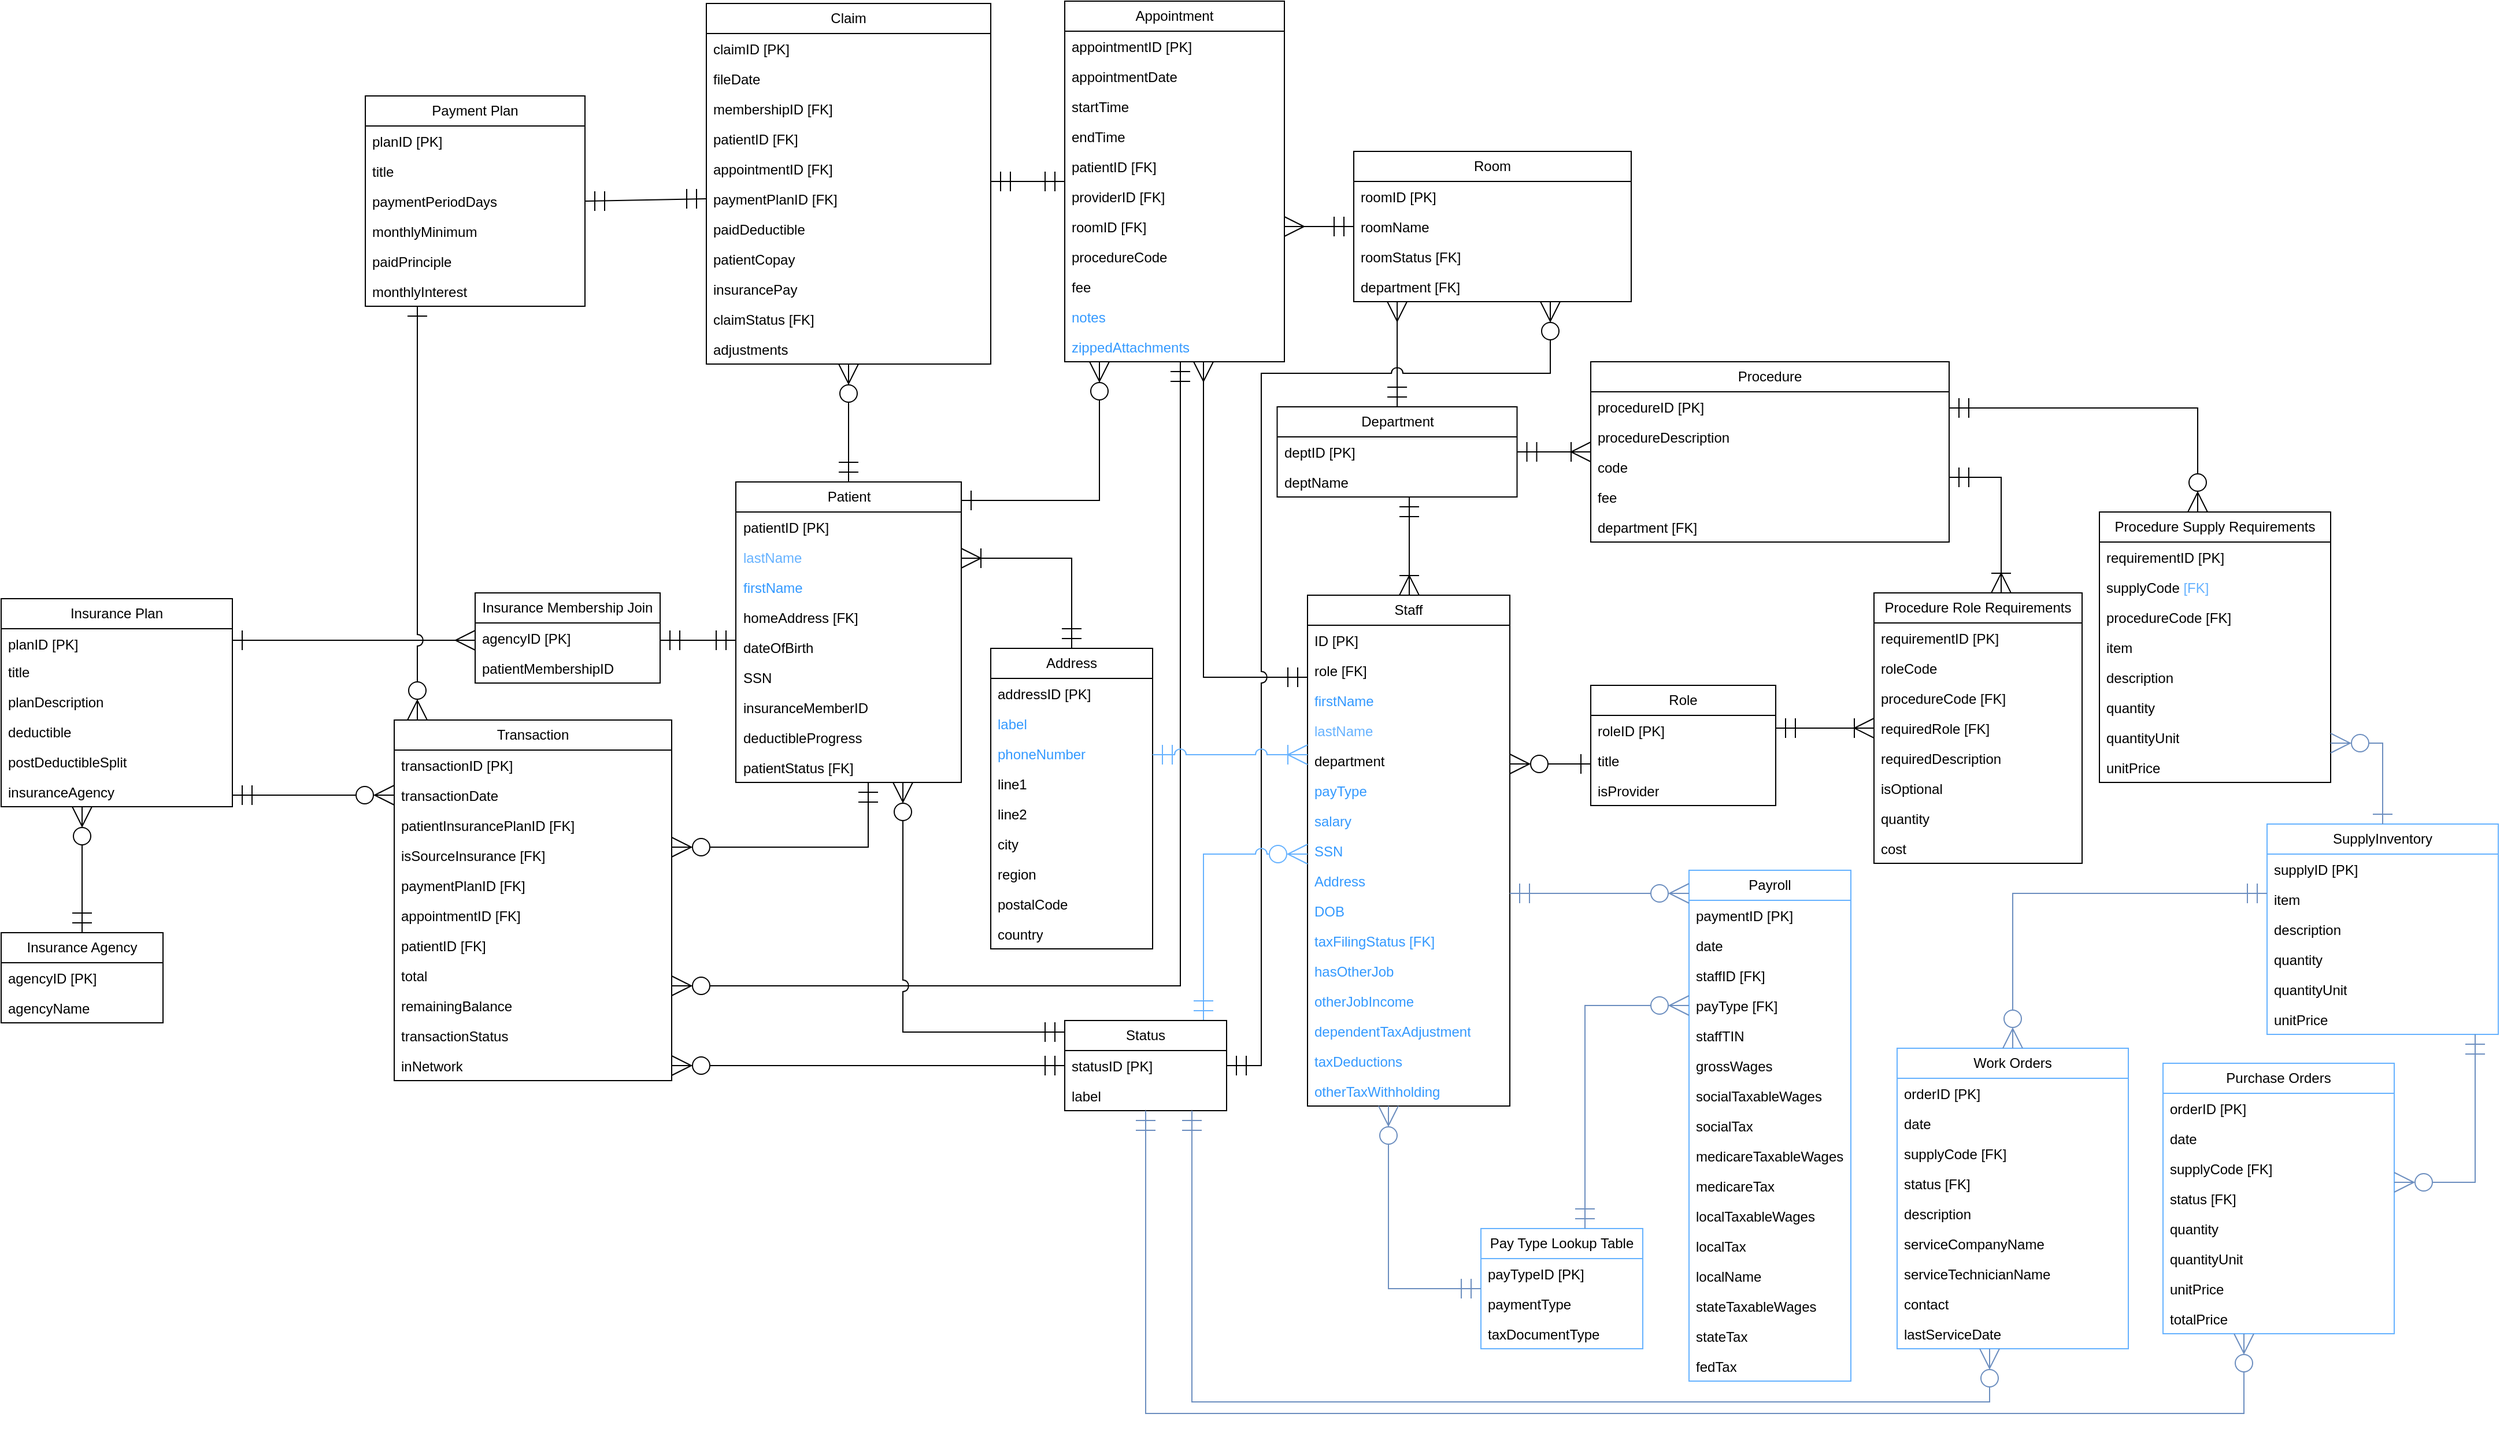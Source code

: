 <mxfile version="21.6.9" type="device">
  <diagram name="Page-1" id="oa9ZiwRVUF44VXFrH1Qu">
    <mxGraphModel dx="1866" dy="-475" grid="1" gridSize="10" guides="1" tooltips="1" connect="1" arrows="1" fold="1" page="1" pageScale="1" pageWidth="850" pageHeight="1100" math="0" shadow="0">
      <root>
        <mxCell id="0" />
        <mxCell id="1" parent="0" />
        <mxCell id="WdmZOjRlPLhk_2zMzAdh-238" style="edgeStyle=orthogonalEdgeStyle;rounded=0;orthogonalLoop=1;jettySize=auto;html=1;endArrow=ERone;endFill=0;startArrow=ERmany;startFill=0;endSize=15;startSize=15;jumpStyle=arc;jumpSize=10;" parent="1" source="IWIvYSxlYLz9XEMbi_1u-7" target="WdmZOjRlPLhk_2zMzAdh-140" edge="1">
          <mxGeometry relative="1" as="geometry">
            <Array as="points">
              <mxPoint x="-390" y="1691" />
              <mxPoint x="-390" y="1691" />
            </Array>
          </mxGeometry>
        </mxCell>
        <mxCell id="WdmZOjRlPLhk_2zMzAdh-244" style="edgeStyle=orthogonalEdgeStyle;rounded=0;orthogonalLoop=1;jettySize=auto;html=1;startArrow=ERone;startFill=0;endArrow=ERzeroToMany;endFill=0;endSize=15;startSize=15;jumpStyle=arc;jumpSize=10;" parent="1" source="WdmZOjRlPLhk_2zMzAdh-49" target="WdmZOjRlPLhk_2zMzAdh-100" edge="1">
          <mxGeometry relative="1" as="geometry">
            <Array as="points">
              <mxPoint x="310" y="1570" />
            </Array>
          </mxGeometry>
        </mxCell>
        <mxCell id="WdmZOjRlPLhk_2zMzAdh-247" style="edgeStyle=orthogonalEdgeStyle;rounded=0;orthogonalLoop=1;jettySize=auto;html=1;startArrow=ERmandOne;startFill=0;endArrow=ERzeroToMany;endFill=0;endSize=15;startSize=15;jumpStyle=arc;jumpSize=10;" parent="1" source="WdmZOjRlPLhk_2zMzAdh-49" target="WdmZOjRlPLhk_2zMzAdh-162" edge="1">
          <mxGeometry relative="1" as="geometry">
            <Array as="points">
              <mxPoint x="110" y="1870" />
            </Array>
            <mxPoint x="-70" y="1825.0" as="targetPoint" />
          </mxGeometry>
        </mxCell>
        <mxCell id="WdmZOjRlPLhk_2zMzAdh-49" value="Patient" style="swimlane;fontStyle=0;childLayout=stackLayout;horizontal=1;startSize=26;fillColor=none;horizontalStack=0;resizeParent=1;resizeParentMax=0;resizeLast=0;collapsible=1;marginBottom=0;whiteSpace=wrap;html=1;" parent="1" vertex="1">
          <mxGeometry x="-4.5" y="1554" width="195" height="260" as="geometry" />
        </mxCell>
        <mxCell id="WdmZOjRlPLhk_2zMzAdh-50" value="patientID [PK]" style="text;strokeColor=none;fillColor=none;align=left;verticalAlign=top;spacingLeft=4;spacingRight=4;overflow=hidden;rotatable=0;points=[[0,0.5],[1,0.5]];portConstraint=eastwest;whiteSpace=wrap;html=1;" parent="WdmZOjRlPLhk_2zMzAdh-49" vertex="1">
          <mxGeometry y="26" width="195" height="26" as="geometry" />
        </mxCell>
        <mxCell id="quq6CdoQyoU4DA2Fi2xT-51" value="&lt;font color=&quot;#66b2ff&quot;&gt;lastName&lt;/font&gt;" style="text;align=left;verticalAlign=top;spacingLeft=4;spacingRight=4;overflow=hidden;rotatable=0;points=[[0,0.5],[1,0.5]];portConstraint=eastwest;whiteSpace=wrap;html=1;" parent="WdmZOjRlPLhk_2zMzAdh-49" vertex="1">
          <mxGeometry y="52" width="195" height="26" as="geometry" />
        </mxCell>
        <mxCell id="quq6CdoQyoU4DA2Fi2xT-50" value="&lt;font color=&quot;#3399ff&quot;&gt;firstName&lt;/font&gt;" style="text;strokeColor=none;fillColor=none;align=left;verticalAlign=top;spacingLeft=4;spacingRight=4;overflow=hidden;rotatable=0;points=[[0,0.5],[1,0.5]];portConstraint=eastwest;whiteSpace=wrap;html=1;" parent="WdmZOjRlPLhk_2zMzAdh-49" vertex="1">
          <mxGeometry y="78" width="195" height="26" as="geometry" />
        </mxCell>
        <mxCell id="WdmZOjRlPLhk_2zMzAdh-52" value="homeAddress [FK]" style="text;strokeColor=none;fillColor=none;align=left;verticalAlign=top;spacingLeft=4;spacingRight=4;overflow=hidden;rotatable=0;points=[[0,0.5],[1,0.5]];portConstraint=eastwest;whiteSpace=wrap;html=1;" parent="WdmZOjRlPLhk_2zMzAdh-49" vertex="1">
          <mxGeometry y="104" width="195" height="26" as="geometry" />
        </mxCell>
        <mxCell id="WdmZOjRlPLhk_2zMzAdh-53" value="dateOfBirth" style="text;strokeColor=none;fillColor=none;align=left;verticalAlign=top;spacingLeft=4;spacingRight=4;overflow=hidden;rotatable=0;points=[[0,0.5],[1,0.5]];portConstraint=eastwest;whiteSpace=wrap;html=1;" parent="WdmZOjRlPLhk_2zMzAdh-49" vertex="1">
          <mxGeometry y="130" width="195" height="26" as="geometry" />
        </mxCell>
        <mxCell id="WdmZOjRlPLhk_2zMzAdh-54" value="SSN" style="text;strokeColor=none;fillColor=none;align=left;verticalAlign=top;spacingLeft=4;spacingRight=4;overflow=hidden;rotatable=0;points=[[0,0.5],[1,0.5]];portConstraint=eastwest;whiteSpace=wrap;html=1;" parent="WdmZOjRlPLhk_2zMzAdh-49" vertex="1">
          <mxGeometry y="156" width="195" height="26" as="geometry" />
        </mxCell>
        <mxCell id="WdmZOjRlPLhk_2zMzAdh-55" value="insuranceMemberID" style="text;strokeColor=none;fillColor=none;align=left;verticalAlign=top;spacingLeft=4;spacingRight=4;overflow=hidden;rotatable=0;points=[[0,0.5],[1,0.5]];portConstraint=eastwest;whiteSpace=wrap;html=1;" parent="WdmZOjRlPLhk_2zMzAdh-49" vertex="1">
          <mxGeometry y="182" width="195" height="26" as="geometry" />
        </mxCell>
        <mxCell id="WdmZOjRlPLhk_2zMzAdh-56" value="deductibleProgress" style="text;strokeColor=none;fillColor=none;align=left;verticalAlign=top;spacingLeft=4;spacingRight=4;overflow=hidden;rotatable=0;points=[[0,0.5],[1,0.5]];portConstraint=eastwest;whiteSpace=wrap;html=1;" parent="WdmZOjRlPLhk_2zMzAdh-49" vertex="1">
          <mxGeometry y="208" width="195" height="26" as="geometry" />
        </mxCell>
        <mxCell id="WdmZOjRlPLhk_2zMzAdh-57" value="patientStatus [FK]" style="text;strokeColor=none;fillColor=none;align=left;verticalAlign=top;spacingLeft=4;spacingRight=4;overflow=hidden;rotatable=0;points=[[0,0.5],[1,0.5]];portConstraint=eastwest;whiteSpace=wrap;html=1;" parent="WdmZOjRlPLhk_2zMzAdh-49" vertex="1">
          <mxGeometry y="234" width="195" height="26" as="geometry" />
        </mxCell>
        <mxCell id="WdmZOjRlPLhk_2zMzAdh-68" value="Procedure Supply Requirements" style="swimlane;fontStyle=0;childLayout=stackLayout;horizontal=1;startSize=26;fillColor=none;horizontalStack=0;resizeParent=1;resizeParentMax=0;resizeLast=0;collapsible=1;marginBottom=0;whiteSpace=wrap;html=1;" parent="1" vertex="1">
          <mxGeometry x="1175" y="1580" width="200" height="234" as="geometry" />
        </mxCell>
        <mxCell id="WdmZOjRlPLhk_2zMzAdh-69" value="requirementID [PK]" style="text;strokeColor=none;fillColor=none;align=left;verticalAlign=top;spacingLeft=4;spacingRight=4;overflow=hidden;rotatable=0;points=[[0,0.5],[1,0.5]];portConstraint=eastwest;whiteSpace=wrap;html=1;" parent="WdmZOjRlPLhk_2zMzAdh-68" vertex="1">
          <mxGeometry y="26" width="200" height="26" as="geometry" />
        </mxCell>
        <mxCell id="WdmZOjRlPLhk_2zMzAdh-70" value="supplyCode &lt;font color=&quot;#66b2ff&quot;&gt;[FK]&lt;/font&gt;" style="text;strokeColor=none;fillColor=none;align=left;verticalAlign=top;spacingLeft=4;spacingRight=4;overflow=hidden;rotatable=0;points=[[0,0.5],[1,0.5]];portConstraint=eastwest;whiteSpace=wrap;html=1;" parent="WdmZOjRlPLhk_2zMzAdh-68" vertex="1">
          <mxGeometry y="52" width="200" height="26" as="geometry" />
        </mxCell>
        <mxCell id="WdmZOjRlPLhk_2zMzAdh-71" value="procedureCode [FK]" style="text;strokeColor=none;fillColor=none;align=left;verticalAlign=top;spacingLeft=4;spacingRight=4;overflow=hidden;rotatable=0;points=[[0,0.5],[1,0.5]];portConstraint=eastwest;whiteSpace=wrap;html=1;" parent="WdmZOjRlPLhk_2zMzAdh-68" vertex="1">
          <mxGeometry y="78" width="200" height="26" as="geometry" />
        </mxCell>
        <mxCell id="WdmZOjRlPLhk_2zMzAdh-72" value="item" style="text;strokeColor=none;fillColor=none;align=left;verticalAlign=top;spacingLeft=4;spacingRight=4;overflow=hidden;rotatable=0;points=[[0,0.5],[1,0.5]];portConstraint=eastwest;whiteSpace=wrap;html=1;" parent="WdmZOjRlPLhk_2zMzAdh-68" vertex="1">
          <mxGeometry y="104" width="200" height="26" as="geometry" />
        </mxCell>
        <mxCell id="WdmZOjRlPLhk_2zMzAdh-73" value="description" style="text;strokeColor=none;fillColor=none;align=left;verticalAlign=top;spacingLeft=4;spacingRight=4;overflow=hidden;rotatable=0;points=[[0,0.5],[1,0.5]];portConstraint=eastwest;whiteSpace=wrap;html=1;" parent="WdmZOjRlPLhk_2zMzAdh-68" vertex="1">
          <mxGeometry y="130" width="200" height="26" as="geometry" />
        </mxCell>
        <mxCell id="WdmZOjRlPLhk_2zMzAdh-74" value="quantity" style="text;strokeColor=none;fillColor=none;align=left;verticalAlign=top;spacingLeft=4;spacingRight=4;overflow=hidden;rotatable=0;points=[[0,0.5],[1,0.5]];portConstraint=eastwest;whiteSpace=wrap;html=1;" parent="WdmZOjRlPLhk_2zMzAdh-68" vertex="1">
          <mxGeometry y="156" width="200" height="26" as="geometry" />
        </mxCell>
        <mxCell id="WdmZOjRlPLhk_2zMzAdh-75" value="quantityUnit" style="text;strokeColor=none;fillColor=none;align=left;verticalAlign=top;spacingLeft=4;spacingRight=4;overflow=hidden;rotatable=0;points=[[0,0.5],[1,0.5]];portConstraint=eastwest;whiteSpace=wrap;html=1;" parent="WdmZOjRlPLhk_2zMzAdh-68" vertex="1">
          <mxGeometry y="182" width="200" height="26" as="geometry" />
        </mxCell>
        <mxCell id="WdmZOjRlPLhk_2zMzAdh-76" value="unitPrice" style="text;strokeColor=none;fillColor=none;align=left;verticalAlign=top;spacingLeft=4;spacingRight=4;overflow=hidden;rotatable=0;points=[[0,0.5],[1,0.5]];portConstraint=eastwest;whiteSpace=wrap;html=1;" parent="WdmZOjRlPLhk_2zMzAdh-68" vertex="1">
          <mxGeometry y="208" width="200" height="26" as="geometry" />
        </mxCell>
        <mxCell id="WdmZOjRlPLhk_2zMzAdh-78" value="Procedure Role Requirements" style="swimlane;fontStyle=0;childLayout=stackLayout;horizontal=1;startSize=26;fillColor=none;horizontalStack=0;resizeParent=1;resizeParentMax=0;resizeLast=0;collapsible=1;marginBottom=0;whiteSpace=wrap;html=1;" parent="1" vertex="1">
          <mxGeometry x="980" y="1650" width="180" height="234" as="geometry" />
        </mxCell>
        <mxCell id="WdmZOjRlPLhk_2zMzAdh-79" value="requirementID [PK]" style="text;strokeColor=none;fillColor=none;align=left;verticalAlign=top;spacingLeft=4;spacingRight=4;overflow=hidden;rotatable=0;points=[[0,0.5],[1,0.5]];portConstraint=eastwest;whiteSpace=wrap;html=1;" parent="WdmZOjRlPLhk_2zMzAdh-78" vertex="1">
          <mxGeometry y="26" width="180" height="26" as="geometry" />
        </mxCell>
        <mxCell id="WdmZOjRlPLhk_2zMzAdh-80" value="roleCode" style="text;strokeColor=none;fillColor=none;align=left;verticalAlign=top;spacingLeft=4;spacingRight=4;overflow=hidden;rotatable=0;points=[[0,0.5],[1,0.5]];portConstraint=eastwest;whiteSpace=wrap;html=1;" parent="WdmZOjRlPLhk_2zMzAdh-78" vertex="1">
          <mxGeometry y="52" width="180" height="26" as="geometry" />
        </mxCell>
        <mxCell id="WdmZOjRlPLhk_2zMzAdh-81" value="procedureCode [FK]" style="text;strokeColor=none;fillColor=none;align=left;verticalAlign=top;spacingLeft=4;spacingRight=4;overflow=hidden;rotatable=0;points=[[0,0.5],[1,0.5]];portConstraint=eastwest;whiteSpace=wrap;html=1;" parent="WdmZOjRlPLhk_2zMzAdh-78" vertex="1">
          <mxGeometry y="78" width="180" height="26" as="geometry" />
        </mxCell>
        <mxCell id="WdmZOjRlPLhk_2zMzAdh-82" value="requiredRole [FK]" style="text;strokeColor=none;fillColor=none;align=left;verticalAlign=top;spacingLeft=4;spacingRight=4;overflow=hidden;rotatable=0;points=[[0,0.5],[1,0.5]];portConstraint=eastwest;whiteSpace=wrap;html=1;" parent="WdmZOjRlPLhk_2zMzAdh-78" vertex="1">
          <mxGeometry y="104" width="180" height="26" as="geometry" />
        </mxCell>
        <mxCell id="WdmZOjRlPLhk_2zMzAdh-83" value="requiredDescription" style="text;strokeColor=none;fillColor=none;align=left;verticalAlign=top;spacingLeft=4;spacingRight=4;overflow=hidden;rotatable=0;points=[[0,0.5],[1,0.5]];portConstraint=eastwest;whiteSpace=wrap;html=1;" parent="WdmZOjRlPLhk_2zMzAdh-78" vertex="1">
          <mxGeometry y="130" width="180" height="26" as="geometry" />
        </mxCell>
        <mxCell id="WdmZOjRlPLhk_2zMzAdh-84" value="isOptional" style="text;strokeColor=none;fillColor=none;align=left;verticalAlign=top;spacingLeft=4;spacingRight=4;overflow=hidden;rotatable=0;points=[[0,0.5],[1,0.5]];portConstraint=eastwest;whiteSpace=wrap;html=1;" parent="WdmZOjRlPLhk_2zMzAdh-78" vertex="1">
          <mxGeometry y="156" width="180" height="26" as="geometry" />
        </mxCell>
        <mxCell id="WdmZOjRlPLhk_2zMzAdh-85" value="quantity" style="text;strokeColor=none;fillColor=none;align=left;verticalAlign=top;spacingLeft=4;spacingRight=4;overflow=hidden;rotatable=0;points=[[0,0.5],[1,0.5]];portConstraint=eastwest;whiteSpace=wrap;html=1;" parent="WdmZOjRlPLhk_2zMzAdh-78" vertex="1">
          <mxGeometry y="182" width="180" height="26" as="geometry" />
        </mxCell>
        <mxCell id="WdmZOjRlPLhk_2zMzAdh-86" value="cost" style="text;strokeColor=none;fillColor=none;align=left;verticalAlign=top;spacingLeft=4;spacingRight=4;overflow=hidden;rotatable=0;points=[[0,0.5],[1,0.5]];portConstraint=eastwest;whiteSpace=wrap;html=1;" parent="WdmZOjRlPLhk_2zMzAdh-78" vertex="1">
          <mxGeometry y="208" width="180" height="26" as="geometry" />
        </mxCell>
        <mxCell id="WdmZOjRlPLhk_2zMzAdh-88" value="Role" style="swimlane;fontStyle=0;childLayout=stackLayout;horizontal=1;startSize=26;fillColor=none;horizontalStack=0;resizeParent=1;resizeParentMax=0;resizeLast=0;collapsible=1;marginBottom=0;whiteSpace=wrap;html=1;" parent="1" vertex="1">
          <mxGeometry x="735" y="1730" width="160" height="104" as="geometry" />
        </mxCell>
        <mxCell id="WdmZOjRlPLhk_2zMzAdh-89" value="roleID [PK]" style="text;strokeColor=none;fillColor=none;align=left;verticalAlign=top;spacingLeft=4;spacingRight=4;overflow=hidden;rotatable=0;points=[[0,0.5],[1,0.5]];portConstraint=eastwest;whiteSpace=wrap;html=1;" parent="WdmZOjRlPLhk_2zMzAdh-88" vertex="1">
          <mxGeometry y="26" width="160" height="26" as="geometry" />
        </mxCell>
        <mxCell id="WdmZOjRlPLhk_2zMzAdh-90" value="title" style="text;strokeColor=none;fillColor=none;align=left;verticalAlign=top;spacingLeft=4;spacingRight=4;overflow=hidden;rotatable=0;points=[[0,0.5],[1,0.5]];portConstraint=eastwest;whiteSpace=wrap;html=1;" parent="WdmZOjRlPLhk_2zMzAdh-88" vertex="1">
          <mxGeometry y="52" width="160" height="26" as="geometry" />
        </mxCell>
        <mxCell id="WdmZOjRlPLhk_2zMzAdh-91" value="isProvider" style="text;strokeColor=none;fillColor=none;align=left;verticalAlign=top;spacingLeft=4;spacingRight=4;overflow=hidden;rotatable=0;points=[[0,0.5],[1,0.5]];portConstraint=eastwest;whiteSpace=wrap;html=1;" parent="WdmZOjRlPLhk_2zMzAdh-88" vertex="1">
          <mxGeometry y="78" width="160" height="26" as="geometry" />
        </mxCell>
        <mxCell id="WdmZOjRlPLhk_2zMzAdh-100" value="Appointment" style="swimlane;fontStyle=0;childLayout=stackLayout;horizontal=1;startSize=26;fillColor=none;horizontalStack=0;resizeParent=1;resizeParentMax=0;resizeLast=0;collapsible=1;marginBottom=0;whiteSpace=wrap;html=1;" parent="1" vertex="1">
          <mxGeometry x="280" y="1138" width="190" height="312" as="geometry" />
        </mxCell>
        <mxCell id="WdmZOjRlPLhk_2zMzAdh-101" value="appointmentID [PK]" style="text;strokeColor=none;fillColor=none;align=left;verticalAlign=top;spacingLeft=4;spacingRight=4;overflow=hidden;rotatable=0;points=[[0,0.5],[1,0.5]];portConstraint=eastwest;whiteSpace=wrap;html=1;" parent="WdmZOjRlPLhk_2zMzAdh-100" vertex="1">
          <mxGeometry y="26" width="190" height="26" as="geometry" />
        </mxCell>
        <mxCell id="WdmZOjRlPLhk_2zMzAdh-102" value="appointmentDate" style="text;strokeColor=none;fillColor=none;align=left;verticalAlign=top;spacingLeft=4;spacingRight=4;overflow=hidden;rotatable=0;points=[[0,0.5],[1,0.5]];portConstraint=eastwest;whiteSpace=wrap;html=1;" parent="WdmZOjRlPLhk_2zMzAdh-100" vertex="1">
          <mxGeometry y="52" width="190" height="26" as="geometry" />
        </mxCell>
        <mxCell id="WdmZOjRlPLhk_2zMzAdh-103" value="startTime" style="text;strokeColor=none;fillColor=none;align=left;verticalAlign=top;spacingLeft=4;spacingRight=4;overflow=hidden;rotatable=0;points=[[0,0.5],[1,0.5]];portConstraint=eastwest;whiteSpace=wrap;html=1;" parent="WdmZOjRlPLhk_2zMzAdh-100" vertex="1">
          <mxGeometry y="78" width="190" height="26" as="geometry" />
        </mxCell>
        <mxCell id="WdmZOjRlPLhk_2zMzAdh-104" value="endTime" style="text;strokeColor=none;fillColor=none;align=left;verticalAlign=top;spacingLeft=4;spacingRight=4;overflow=hidden;rotatable=0;points=[[0,0.5],[1,0.5]];portConstraint=eastwest;whiteSpace=wrap;html=1;" parent="WdmZOjRlPLhk_2zMzAdh-100" vertex="1">
          <mxGeometry y="104" width="190" height="26" as="geometry" />
        </mxCell>
        <mxCell id="WdmZOjRlPLhk_2zMzAdh-105" value="patientID [FK]" style="text;strokeColor=none;fillColor=none;align=left;verticalAlign=top;spacingLeft=4;spacingRight=4;overflow=hidden;rotatable=0;points=[[0,0.5],[1,0.5]];portConstraint=eastwest;whiteSpace=wrap;html=1;" parent="WdmZOjRlPLhk_2zMzAdh-100" vertex="1">
          <mxGeometry y="130" width="190" height="26" as="geometry" />
        </mxCell>
        <mxCell id="WdmZOjRlPLhk_2zMzAdh-106" value="providerID [FK]" style="text;strokeColor=none;fillColor=none;align=left;verticalAlign=top;spacingLeft=4;spacingRight=4;overflow=hidden;rotatable=0;points=[[0,0.5],[1,0.5]];portConstraint=eastwest;whiteSpace=wrap;html=1;" parent="WdmZOjRlPLhk_2zMzAdh-100" vertex="1">
          <mxGeometry y="156" width="190" height="26" as="geometry" />
        </mxCell>
        <mxCell id="WdmZOjRlPLhk_2zMzAdh-107" value="roomID [FK]" style="text;strokeColor=none;fillColor=none;align=left;verticalAlign=top;spacingLeft=4;spacingRight=4;overflow=hidden;rotatable=0;points=[[0,0.5],[1,0.5]];portConstraint=eastwest;whiteSpace=wrap;html=1;" parent="WdmZOjRlPLhk_2zMzAdh-100" vertex="1">
          <mxGeometry y="182" width="190" height="26" as="geometry" />
        </mxCell>
        <mxCell id="WdmZOjRlPLhk_2zMzAdh-108" value="procedureCode" style="text;strokeColor=none;fillColor=none;align=left;verticalAlign=top;spacingLeft=4;spacingRight=4;overflow=hidden;rotatable=0;points=[[0,0.5],[1,0.5]];portConstraint=eastwest;whiteSpace=wrap;html=1;" parent="WdmZOjRlPLhk_2zMzAdh-100" vertex="1">
          <mxGeometry y="208" width="190" height="26" as="geometry" />
        </mxCell>
        <mxCell id="WdmZOjRlPLhk_2zMzAdh-109" value="fee" style="text;strokeColor=none;fillColor=none;align=left;verticalAlign=top;spacingLeft=4;spacingRight=4;overflow=hidden;rotatable=0;points=[[0,0.5],[1,0.5]];portConstraint=eastwest;whiteSpace=wrap;html=1;" parent="WdmZOjRlPLhk_2zMzAdh-100" vertex="1">
          <mxGeometry y="234" width="190" height="26" as="geometry" />
        </mxCell>
        <mxCell id="tYauZJ5otqG5vfTE3sik-33" value="&lt;font color=&quot;#3399ff&quot;&gt;notes&lt;/font&gt;" style="text;strokeColor=none;fillColor=none;align=left;verticalAlign=top;spacingLeft=4;spacingRight=4;overflow=hidden;rotatable=0;points=[[0,0.5],[1,0.5]];portConstraint=eastwest;whiteSpace=wrap;html=1;" parent="WdmZOjRlPLhk_2zMzAdh-100" vertex="1">
          <mxGeometry y="260" width="190" height="26" as="geometry" />
        </mxCell>
        <mxCell id="tYauZJ5otqG5vfTE3sik-34" value="&lt;font color=&quot;#3399ff&quot;&gt;zippedAttachments&lt;/font&gt;" style="text;strokeColor=none;fillColor=none;align=left;verticalAlign=top;spacingLeft=4;spacingRight=4;overflow=hidden;rotatable=0;points=[[0,0.5],[1,0.5]];portConstraint=eastwest;whiteSpace=wrap;html=1;" parent="WdmZOjRlPLhk_2zMzAdh-100" vertex="1">
          <mxGeometry y="286" width="190" height="26" as="geometry" />
        </mxCell>
        <mxCell id="WdmZOjRlPLhk_2zMzAdh-237" style="edgeStyle=orthogonalEdgeStyle;rounded=0;orthogonalLoop=1;jettySize=auto;html=1;startArrow=ERmandOne;startFill=0;endArrow=ERmany;endFill=0;endSize=15;startSize=15;jumpStyle=arc;jumpSize=10;" parent="1" source="WdmZOjRlPLhk_2zMzAdh-111" target="WdmZOjRlPLhk_2zMzAdh-100" edge="1">
          <mxGeometry relative="1" as="geometry">
            <Array as="points">
              <mxPoint x="400" y="1723" />
            </Array>
          </mxGeometry>
        </mxCell>
        <mxCell id="WdmZOjRlPLhk_2zMzAdh-111" value="Staff" style="swimlane;fontStyle=0;childLayout=stackLayout;horizontal=1;startSize=26;fillColor=none;horizontalStack=0;resizeParent=1;resizeParentMax=0;resizeLast=0;collapsible=1;marginBottom=0;whiteSpace=wrap;html=1;" parent="1" vertex="1">
          <mxGeometry x="490" y="1652" width="175" height="442" as="geometry" />
        </mxCell>
        <mxCell id="WdmZOjRlPLhk_2zMzAdh-112" value="ID [PK]" style="text;strokeColor=none;fillColor=none;align=left;verticalAlign=top;spacingLeft=4;spacingRight=4;overflow=hidden;rotatable=0;points=[[0,0.5],[1,0.5]];portConstraint=eastwest;whiteSpace=wrap;html=1;" parent="WdmZOjRlPLhk_2zMzAdh-111" vertex="1">
          <mxGeometry y="26" width="175" height="26" as="geometry" />
        </mxCell>
        <mxCell id="WdmZOjRlPLhk_2zMzAdh-113" value="role [FK]" style="text;strokeColor=none;fillColor=none;align=left;verticalAlign=top;spacingLeft=4;spacingRight=4;overflow=hidden;rotatable=0;points=[[0,0.5],[1,0.5]];portConstraint=eastwest;whiteSpace=wrap;html=1;" parent="WdmZOjRlPLhk_2zMzAdh-111" vertex="1">
          <mxGeometry y="52" width="175" height="26" as="geometry" />
        </mxCell>
        <mxCell id="WdmZOjRlPLhk_2zMzAdh-114" value="&lt;font color=&quot;#3399ff&quot;&gt;firstName&lt;/font&gt;" style="text;strokeColor=none;fillColor=none;align=left;verticalAlign=top;spacingLeft=4;spacingRight=4;overflow=hidden;rotatable=0;points=[[0,0.5],[1,0.5]];portConstraint=eastwest;whiteSpace=wrap;html=1;" parent="WdmZOjRlPLhk_2zMzAdh-111" vertex="1">
          <mxGeometry y="78" width="175" height="26" as="geometry" />
        </mxCell>
        <mxCell id="quq6CdoQyoU4DA2Fi2xT-33" value="&lt;font color=&quot;#66b2ff&quot;&gt;lastName&lt;/font&gt;" style="text;align=left;verticalAlign=top;spacingLeft=4;spacingRight=4;overflow=hidden;rotatable=0;points=[[0,0.5],[1,0.5]];portConstraint=eastwest;whiteSpace=wrap;html=1;" parent="WdmZOjRlPLhk_2zMzAdh-111" vertex="1">
          <mxGeometry y="104" width="175" height="26" as="geometry" />
        </mxCell>
        <mxCell id="WdmZOjRlPLhk_2zMzAdh-115" value="department" style="text;strokeColor=none;fillColor=none;align=left;verticalAlign=top;spacingLeft=4;spacingRight=4;overflow=hidden;rotatable=0;points=[[0,0.5],[1,0.5]];portConstraint=eastwest;whiteSpace=wrap;html=1;" parent="WdmZOjRlPLhk_2zMzAdh-111" vertex="1">
          <mxGeometry y="130" width="175" height="26" as="geometry" />
        </mxCell>
        <mxCell id="quq6CdoQyoU4DA2Fi2xT-34" value="&lt;font color=&quot;#3399ff&quot;&gt;payType&lt;/font&gt;" style="text;strokeColor=none;fillColor=none;align=left;verticalAlign=top;spacingLeft=4;spacingRight=4;overflow=hidden;rotatable=0;points=[[0,0.5],[1,0.5]];portConstraint=eastwest;whiteSpace=wrap;html=1;" parent="WdmZOjRlPLhk_2zMzAdh-111" vertex="1">
          <mxGeometry y="156" width="175" height="26" as="geometry" />
        </mxCell>
        <mxCell id="quq6CdoQyoU4DA2Fi2xT-35" value="&lt;font color=&quot;#3399ff&quot;&gt;salary&lt;/font&gt;" style="text;strokeColor=none;fillColor=none;align=left;verticalAlign=top;spacingLeft=4;spacingRight=4;overflow=hidden;rotatable=0;points=[[0,0.5],[1,0.5]];portConstraint=eastwest;whiteSpace=wrap;html=1;" parent="WdmZOjRlPLhk_2zMzAdh-111" vertex="1">
          <mxGeometry y="182" width="175" height="26" as="geometry" />
        </mxCell>
        <mxCell id="quq6CdoQyoU4DA2Fi2xT-36" value="&lt;font color=&quot;#3399ff&quot;&gt;SSN&lt;/font&gt;" style="text;strokeColor=none;fillColor=none;align=left;verticalAlign=top;spacingLeft=4;spacingRight=4;overflow=hidden;rotatable=0;points=[[0,0.5],[1,0.5]];portConstraint=eastwest;whiteSpace=wrap;html=1;" parent="WdmZOjRlPLhk_2zMzAdh-111" vertex="1">
          <mxGeometry y="208" width="175" height="26" as="geometry" />
        </mxCell>
        <mxCell id="quq6CdoQyoU4DA2Fi2xT-37" value="&lt;font color=&quot;#3399ff&quot;&gt;Address&lt;/font&gt;" style="text;strokeColor=none;fillColor=none;align=left;verticalAlign=top;spacingLeft=4;spacingRight=4;overflow=hidden;rotatable=0;points=[[0,0.5],[1,0.5]];portConstraint=eastwest;whiteSpace=wrap;html=1;" parent="WdmZOjRlPLhk_2zMzAdh-111" vertex="1">
          <mxGeometry y="234" width="175" height="26" as="geometry" />
        </mxCell>
        <mxCell id="quq6CdoQyoU4DA2Fi2xT-38" value="&lt;font color=&quot;#3399ff&quot;&gt;DOB&lt;/font&gt;" style="text;strokeColor=none;fillColor=none;align=left;verticalAlign=top;spacingLeft=4;spacingRight=4;overflow=hidden;rotatable=0;points=[[0,0.5],[1,0.5]];portConstraint=eastwest;whiteSpace=wrap;html=1;" parent="WdmZOjRlPLhk_2zMzAdh-111" vertex="1">
          <mxGeometry y="260" width="175" height="26" as="geometry" />
        </mxCell>
        <mxCell id="Tyf-H2eqfvU3GgdiiMwc-2" value="&lt;font color=&quot;#3399ff&quot;&gt;taxFilingStatus [FK]&lt;/font&gt;" style="text;strokeColor=none;fillColor=none;align=left;verticalAlign=top;spacingLeft=4;spacingRight=4;overflow=hidden;rotatable=0;points=[[0,0.5],[1,0.5]];portConstraint=eastwest;whiteSpace=wrap;html=1;" parent="WdmZOjRlPLhk_2zMzAdh-111" vertex="1">
          <mxGeometry y="286" width="175" height="26" as="geometry" />
        </mxCell>
        <mxCell id="Tyf-H2eqfvU3GgdiiMwc-3" value="&lt;font color=&quot;#3399ff&quot;&gt;hasOtherJob&lt;/font&gt;" style="text;strokeColor=none;fillColor=none;align=left;verticalAlign=top;spacingLeft=4;spacingRight=4;overflow=hidden;rotatable=0;points=[[0,0.5],[1,0.5]];portConstraint=eastwest;whiteSpace=wrap;html=1;" parent="WdmZOjRlPLhk_2zMzAdh-111" vertex="1">
          <mxGeometry y="312" width="175" height="26" as="geometry" />
        </mxCell>
        <mxCell id="Tyf-H2eqfvU3GgdiiMwc-5" value="&lt;font color=&quot;#3399ff&quot;&gt;otherJobIncome&lt;/font&gt;" style="text;strokeColor=none;fillColor=none;align=left;verticalAlign=top;spacingLeft=4;spacingRight=4;overflow=hidden;rotatable=0;points=[[0,0.5],[1,0.5]];portConstraint=eastwest;whiteSpace=wrap;html=1;" parent="WdmZOjRlPLhk_2zMzAdh-111" vertex="1">
          <mxGeometry y="338" width="175" height="26" as="geometry" />
        </mxCell>
        <mxCell id="Tyf-H2eqfvU3GgdiiMwc-4" value="&lt;font color=&quot;#3399ff&quot;&gt;dependentTaxAdjustment&lt;/font&gt;" style="text;strokeColor=none;fillColor=none;align=left;verticalAlign=top;spacingLeft=4;spacingRight=4;overflow=hidden;rotatable=0;points=[[0,0.5],[1,0.5]];portConstraint=eastwest;whiteSpace=wrap;html=1;" parent="WdmZOjRlPLhk_2zMzAdh-111" vertex="1">
          <mxGeometry y="364" width="175" height="26" as="geometry" />
        </mxCell>
        <mxCell id="Tyf-H2eqfvU3GgdiiMwc-6" value="&lt;font color=&quot;#3399ff&quot;&gt;taxDeductions&lt;/font&gt;" style="text;strokeColor=none;fillColor=none;align=left;verticalAlign=top;spacingLeft=4;spacingRight=4;overflow=hidden;rotatable=0;points=[[0,0.5],[1,0.5]];portConstraint=eastwest;whiteSpace=wrap;html=1;" parent="WdmZOjRlPLhk_2zMzAdh-111" vertex="1">
          <mxGeometry y="390" width="175" height="26" as="geometry" />
        </mxCell>
        <mxCell id="Tyf-H2eqfvU3GgdiiMwc-7" value="&lt;font color=&quot;#3399ff&quot;&gt;otherTaxWithholding&lt;/font&gt;" style="text;strokeColor=none;fillColor=none;align=left;verticalAlign=top;spacingLeft=4;spacingRight=4;overflow=hidden;rotatable=0;points=[[0,0.5],[1,0.5]];portConstraint=eastwest;whiteSpace=wrap;html=1;" parent="WdmZOjRlPLhk_2zMzAdh-111" vertex="1">
          <mxGeometry y="416" width="175" height="26" as="geometry" />
        </mxCell>
        <mxCell id="WdmZOjRlPLhk_2zMzAdh-231" style="edgeStyle=orthogonalEdgeStyle;rounded=0;orthogonalLoop=1;jettySize=auto;html=1;endArrow=ERoneToMany;endFill=0;startArrow=ERmandOne;startFill=0;endSize=15;startSize=15;jumpStyle=arc;jumpSize=10;" parent="1" source="WdmZOjRlPLhk_2zMzAdh-116" target="WdmZOjRlPLhk_2zMzAdh-111" edge="1">
          <mxGeometry relative="1" as="geometry">
            <Array as="points">
              <mxPoint x="578" y="1590" />
              <mxPoint x="578" y="1590" />
            </Array>
          </mxGeometry>
        </mxCell>
        <mxCell id="WdmZOjRlPLhk_2zMzAdh-245" style="edgeStyle=orthogonalEdgeStyle;rounded=0;orthogonalLoop=1;jettySize=auto;html=1;startArrow=ERmandOne;startFill=0;endArrow=ERmany;endFill=0;endSize=15;startSize=15;jumpStyle=arc;jumpSize=10;" parent="1" source="WdmZOjRlPLhk_2zMzAdh-116" target="WdmZOjRlPLhk_2zMzAdh-124" edge="1">
          <mxGeometry relative="1" as="geometry">
            <Array as="points">
              <mxPoint x="568" y="1420" />
              <mxPoint x="568" y="1420" />
            </Array>
          </mxGeometry>
        </mxCell>
        <mxCell id="WdmZOjRlPLhk_2zMzAdh-116" value="Department" style="swimlane;fontStyle=0;childLayout=stackLayout;horizontal=1;startSize=26;fillColor=none;horizontalStack=0;resizeParent=1;resizeParentMax=0;resizeLast=0;collapsible=1;marginBottom=0;whiteSpace=wrap;html=1;" parent="1" vertex="1">
          <mxGeometry x="463.75" y="1489" width="207.5" height="78" as="geometry" />
        </mxCell>
        <mxCell id="WdmZOjRlPLhk_2zMzAdh-117" value="deptID [PK]" style="text;strokeColor=none;fillColor=none;align=left;verticalAlign=top;spacingLeft=4;spacingRight=4;overflow=hidden;rotatable=0;points=[[0,0.5],[1,0.5]];portConstraint=eastwest;whiteSpace=wrap;html=1;" parent="WdmZOjRlPLhk_2zMzAdh-116" vertex="1">
          <mxGeometry y="26" width="207.5" height="26" as="geometry" />
        </mxCell>
        <mxCell id="WdmZOjRlPLhk_2zMzAdh-118" value="deptName" style="text;strokeColor=none;fillColor=none;align=left;verticalAlign=top;spacingLeft=4;spacingRight=4;overflow=hidden;rotatable=0;points=[[0,0.5],[1,0.5]];portConstraint=eastwest;whiteSpace=wrap;html=1;" parent="WdmZOjRlPLhk_2zMzAdh-116" vertex="1">
          <mxGeometry y="52" width="207.5" height="26" as="geometry" />
        </mxCell>
        <mxCell id="tYauZJ5otqG5vfTE3sik-9" style="edgeStyle=orthogonalEdgeStyle;rounded=0;orthogonalLoop=1;jettySize=auto;html=1;endArrow=ERmandOne;endFill=0;startArrow=ERzeroToMany;startFill=0;endSize=15;startSize=15;jumpStyle=arc;jumpSize=10;" parent="1" source="WdmZOjRlPLhk_2zMzAdh-124" target="3rsIc_qw5QkhjrmrZdHb-17" edge="1">
          <mxGeometry relative="1" as="geometry">
            <Array as="points">
              <mxPoint x="700" y="1460" />
              <mxPoint x="450" y="1460" />
              <mxPoint x="450" y="2059" />
            </Array>
          </mxGeometry>
        </mxCell>
        <mxCell id="WdmZOjRlPLhk_2zMzAdh-124" value="Room" style="swimlane;fontStyle=0;childLayout=stackLayout;horizontal=1;startSize=26;fillColor=none;horizontalStack=0;resizeParent=1;resizeParentMax=0;resizeLast=0;collapsible=1;marginBottom=0;whiteSpace=wrap;html=1;" parent="1" vertex="1">
          <mxGeometry x="530" y="1268" width="240" height="130" as="geometry" />
        </mxCell>
        <mxCell id="WdmZOjRlPLhk_2zMzAdh-125" value="roomID [PK]" style="text;strokeColor=none;fillColor=none;align=left;verticalAlign=top;spacingLeft=4;spacingRight=4;overflow=hidden;rotatable=0;points=[[0,0.5],[1,0.5]];portConstraint=eastwest;whiteSpace=wrap;html=1;" parent="WdmZOjRlPLhk_2zMzAdh-124" vertex="1">
          <mxGeometry y="26" width="240" height="26" as="geometry" />
        </mxCell>
        <mxCell id="WdmZOjRlPLhk_2zMzAdh-126" value="roomName" style="text;strokeColor=none;fillColor=none;align=left;verticalAlign=top;spacingLeft=4;spacingRight=4;overflow=hidden;rotatable=0;points=[[0,0.5],[1,0.5]];portConstraint=eastwest;whiteSpace=wrap;html=1;" parent="WdmZOjRlPLhk_2zMzAdh-124" vertex="1">
          <mxGeometry y="52" width="240" height="26" as="geometry" />
        </mxCell>
        <mxCell id="WdmZOjRlPLhk_2zMzAdh-127" value="roomStatus [FK]" style="text;strokeColor=none;fillColor=none;align=left;verticalAlign=top;spacingLeft=4;spacingRight=4;overflow=hidden;rotatable=0;points=[[0,0.5],[1,0.5]];portConstraint=eastwest;whiteSpace=wrap;html=1;" parent="WdmZOjRlPLhk_2zMzAdh-124" vertex="1">
          <mxGeometry y="78" width="240" height="26" as="geometry" />
        </mxCell>
        <mxCell id="WdmZOjRlPLhk_2zMzAdh-128" value="department [FK]" style="text;strokeColor=none;fillColor=none;align=left;verticalAlign=top;spacingLeft=4;spacingRight=4;overflow=hidden;rotatable=0;points=[[0,0.5],[1,0.5]];portConstraint=eastwest;whiteSpace=wrap;html=1;" parent="WdmZOjRlPLhk_2zMzAdh-124" vertex="1">
          <mxGeometry y="104" width="240" height="26" as="geometry" />
        </mxCell>
        <mxCell id="WdmZOjRlPLhk_2zMzAdh-137" value="Insurance Agency" style="swimlane;fontStyle=0;childLayout=stackLayout;horizontal=1;startSize=26;fillColor=none;horizontalStack=0;resizeParent=1;resizeParentMax=0;resizeLast=0;collapsible=1;marginBottom=0;whiteSpace=wrap;html=1;" parent="1" vertex="1">
          <mxGeometry x="-640" y="1944" width="140" height="78" as="geometry" />
        </mxCell>
        <mxCell id="3rsIc_qw5QkhjrmrZdHb-2" value="agencyID [PK]" style="text;strokeColor=none;fillColor=none;align=left;verticalAlign=top;spacingLeft=4;spacingRight=4;overflow=hidden;rotatable=0;points=[[0,0.5],[1,0.5]];portConstraint=eastwest;whiteSpace=wrap;html=1;" parent="WdmZOjRlPLhk_2zMzAdh-137" vertex="1">
          <mxGeometry y="26" width="140" height="26" as="geometry" />
        </mxCell>
        <mxCell id="3rsIc_qw5QkhjrmrZdHb-3" value="agencyName" style="text;strokeColor=none;fillColor=none;align=left;verticalAlign=top;spacingLeft=4;spacingRight=4;overflow=hidden;rotatable=0;points=[[0,0.5],[1,0.5]];portConstraint=eastwest;whiteSpace=wrap;html=1;" parent="WdmZOjRlPLhk_2zMzAdh-137" vertex="1">
          <mxGeometry y="52" width="140" height="26" as="geometry" />
        </mxCell>
        <mxCell id="WdmZOjRlPLhk_2zMzAdh-140" value="Insurance Plan" style="swimlane;fontStyle=0;childLayout=stackLayout;horizontal=1;startSize=26;fillColor=none;horizontalStack=0;resizeParent=1;resizeParentMax=0;resizeLast=0;collapsible=1;marginBottom=0;whiteSpace=wrap;html=1;" parent="1" vertex="1">
          <mxGeometry x="-640" y="1655" width="200" height="180" as="geometry" />
        </mxCell>
        <mxCell id="WdmZOjRlPLhk_2zMzAdh-141" value="planID [PK]" style="text;strokeColor=none;fillColor=none;align=left;verticalAlign=top;spacingLeft=4;spacingRight=4;overflow=hidden;rotatable=0;points=[[0,0.5],[1,0.5]];portConstraint=eastwest;whiteSpace=wrap;html=1;" parent="WdmZOjRlPLhk_2zMzAdh-140" vertex="1">
          <mxGeometry y="26" width="200" height="24" as="geometry" />
        </mxCell>
        <mxCell id="WdmZOjRlPLhk_2zMzAdh-142" value="title" style="text;strokeColor=none;fillColor=none;align=left;verticalAlign=top;spacingLeft=4;spacingRight=4;overflow=hidden;rotatable=0;points=[[0,0.5],[1,0.5]];portConstraint=eastwest;whiteSpace=wrap;html=1;" parent="WdmZOjRlPLhk_2zMzAdh-140" vertex="1">
          <mxGeometry y="50" width="200" height="26" as="geometry" />
        </mxCell>
        <mxCell id="WdmZOjRlPLhk_2zMzAdh-143" value="planDescription" style="text;strokeColor=none;fillColor=none;align=left;verticalAlign=top;spacingLeft=4;spacingRight=4;overflow=hidden;rotatable=0;points=[[0,0.5],[1,0.5]];portConstraint=eastwest;whiteSpace=wrap;html=1;" parent="WdmZOjRlPLhk_2zMzAdh-140" vertex="1">
          <mxGeometry y="76" width="200" height="26" as="geometry" />
        </mxCell>
        <mxCell id="WdmZOjRlPLhk_2zMzAdh-144" value="deductible" style="text;strokeColor=none;fillColor=none;align=left;verticalAlign=top;spacingLeft=4;spacingRight=4;overflow=hidden;rotatable=0;points=[[0,0.5],[1,0.5]];portConstraint=eastwest;whiteSpace=wrap;html=1;" parent="WdmZOjRlPLhk_2zMzAdh-140" vertex="1">
          <mxGeometry y="102" width="200" height="26" as="geometry" />
        </mxCell>
        <mxCell id="WdmZOjRlPLhk_2zMzAdh-145" value="postDeductibleSplit" style="text;strokeColor=none;fillColor=none;align=left;verticalAlign=top;spacingLeft=4;spacingRight=4;overflow=hidden;rotatable=0;points=[[0,0.5],[1,0.5]];portConstraint=eastwest;whiteSpace=wrap;html=1;" parent="WdmZOjRlPLhk_2zMzAdh-140" vertex="1">
          <mxGeometry y="128" width="200" height="26" as="geometry" />
        </mxCell>
        <mxCell id="WdmZOjRlPLhk_2zMzAdh-146" value="insuranceAgency" style="text;strokeColor=none;fillColor=none;align=left;verticalAlign=top;spacingLeft=4;spacingRight=4;overflow=hidden;rotatable=0;points=[[0,0.5],[1,0.5]];portConstraint=eastwest;whiteSpace=wrap;html=1;" parent="WdmZOjRlPLhk_2zMzAdh-140" vertex="1">
          <mxGeometry y="154" width="200" height="26" as="geometry" />
        </mxCell>
        <mxCell id="WdmZOjRlPLhk_2zMzAdh-240" style="edgeStyle=orthogonalEdgeStyle;rounded=0;orthogonalLoop=1;jettySize=auto;html=1;startArrow=ERzeroToMany;startFill=0;endArrow=ERmandOne;endFill=0;endSize=15;startSize=15;jumpStyle=arc;jumpSize=10;" parent="1" source="WdmZOjRlPLhk_2zMzAdh-162" target="WdmZOjRlPLhk_2zMzAdh-100" edge="1">
          <mxGeometry relative="1" as="geometry">
            <Array as="points">
              <mxPoint x="380" y="1990" />
            </Array>
          </mxGeometry>
        </mxCell>
        <mxCell id="WdmZOjRlPLhk_2zMzAdh-162" value="Transaction" style="swimlane;fontStyle=0;childLayout=stackLayout;horizontal=1;startSize=26;fillColor=none;horizontalStack=0;resizeParent=1;resizeParentMax=0;resizeLast=0;collapsible=1;marginBottom=0;whiteSpace=wrap;html=1;" parent="1" vertex="1">
          <mxGeometry x="-300" y="1760" width="240" height="312" as="geometry" />
        </mxCell>
        <mxCell id="WdmZOjRlPLhk_2zMzAdh-163" value="transactionID [PK]" style="text;strokeColor=none;fillColor=none;align=left;verticalAlign=top;spacingLeft=4;spacingRight=4;overflow=hidden;rotatable=0;points=[[0,0.5],[1,0.5]];portConstraint=eastwest;whiteSpace=wrap;html=1;" parent="WdmZOjRlPLhk_2zMzAdh-162" vertex="1">
          <mxGeometry y="26" width="240" height="26" as="geometry" />
        </mxCell>
        <mxCell id="3rsIc_qw5QkhjrmrZdHb-6" value="transactionDate" style="text;strokeColor=none;fillColor=none;align=left;verticalAlign=top;spacingLeft=4;spacingRight=4;overflow=hidden;rotatable=0;points=[[0,0.5],[1,0.5]];portConstraint=eastwest;whiteSpace=wrap;html=1;" parent="WdmZOjRlPLhk_2zMzAdh-162" vertex="1">
          <mxGeometry y="52" width="240" height="26" as="geometry" />
        </mxCell>
        <mxCell id="3rsIc_qw5QkhjrmrZdHb-5" value="patientInsurancePlanID [FK]" style="text;strokeColor=none;fillColor=none;align=left;verticalAlign=top;spacingLeft=4;spacingRight=4;overflow=hidden;rotatable=0;points=[[0,0.5],[1,0.5]];portConstraint=eastwest;whiteSpace=wrap;html=1;" parent="WdmZOjRlPLhk_2zMzAdh-162" vertex="1">
          <mxGeometry y="78" width="240" height="26" as="geometry" />
        </mxCell>
        <mxCell id="3rsIc_qw5QkhjrmrZdHb-7" value="isSourceInsurance [FK]" style="text;strokeColor=none;fillColor=none;align=left;verticalAlign=top;spacingLeft=4;spacingRight=4;overflow=hidden;rotatable=0;points=[[0,0.5],[1,0.5]];portConstraint=eastwest;whiteSpace=wrap;html=1;" parent="WdmZOjRlPLhk_2zMzAdh-162" vertex="1">
          <mxGeometry y="104" width="240" height="26" as="geometry" />
        </mxCell>
        <mxCell id="WdmZOjRlPLhk_2zMzAdh-169" value="paymentPlanID [FK]" style="text;strokeColor=none;fillColor=none;align=left;verticalAlign=top;spacingLeft=4;spacingRight=4;overflow=hidden;rotatable=0;points=[[0,0.5],[1,0.5]];portConstraint=eastwest;whiteSpace=wrap;html=1;" parent="WdmZOjRlPLhk_2zMzAdh-162" vertex="1">
          <mxGeometry y="130" width="240" height="26" as="geometry" />
        </mxCell>
        <mxCell id="WdmZOjRlPLhk_2zMzAdh-165" value="appointmentID [FK]" style="text;strokeColor=none;fillColor=none;align=left;verticalAlign=top;spacingLeft=4;spacingRight=4;overflow=hidden;rotatable=0;points=[[0,0.5],[1,0.5]];portConstraint=eastwest;whiteSpace=wrap;html=1;" parent="WdmZOjRlPLhk_2zMzAdh-162" vertex="1">
          <mxGeometry y="156" width="240" height="26" as="geometry" />
        </mxCell>
        <mxCell id="WdmZOjRlPLhk_2zMzAdh-166" value="patientID [FK]" style="text;strokeColor=none;fillColor=none;align=left;verticalAlign=top;spacingLeft=4;spacingRight=4;overflow=hidden;rotatable=0;points=[[0,0.5],[1,0.5]];portConstraint=eastwest;whiteSpace=wrap;html=1;" parent="WdmZOjRlPLhk_2zMzAdh-162" vertex="1">
          <mxGeometry y="182" width="240" height="26" as="geometry" />
        </mxCell>
        <mxCell id="WdmZOjRlPLhk_2zMzAdh-167" value="total" style="text;strokeColor=none;fillColor=none;align=left;verticalAlign=top;spacingLeft=4;spacingRight=4;overflow=hidden;rotatable=0;points=[[0,0.5],[1,0.5]];portConstraint=eastwest;whiteSpace=wrap;html=1;" parent="WdmZOjRlPLhk_2zMzAdh-162" vertex="1">
          <mxGeometry y="208" width="240" height="26" as="geometry" />
        </mxCell>
        <mxCell id="WdmZOjRlPLhk_2zMzAdh-168" value="remainingBalance" style="text;strokeColor=none;fillColor=none;align=left;verticalAlign=top;spacingLeft=4;spacingRight=4;overflow=hidden;rotatable=0;points=[[0,0.5],[1,0.5]];portConstraint=eastwest;whiteSpace=wrap;html=1;" parent="WdmZOjRlPLhk_2zMzAdh-162" vertex="1">
          <mxGeometry y="234" width="240" height="26" as="geometry" />
        </mxCell>
        <mxCell id="3rsIc_qw5QkhjrmrZdHb-8" value="transactionStatus" style="text;strokeColor=none;fillColor=none;align=left;verticalAlign=top;spacingLeft=4;spacingRight=4;overflow=hidden;rotatable=0;points=[[0,0.5],[1,0.5]];portConstraint=eastwest;whiteSpace=wrap;html=1;" parent="WdmZOjRlPLhk_2zMzAdh-162" vertex="1">
          <mxGeometry y="260" width="240" height="26" as="geometry" />
        </mxCell>
        <mxCell id="WdmZOjRlPLhk_2zMzAdh-171" value="inNetwork" style="text;strokeColor=none;fillColor=none;align=left;verticalAlign=top;spacingLeft=4;spacingRight=4;overflow=hidden;rotatable=0;points=[[0,0.5],[1,0.5]];portConstraint=eastwest;whiteSpace=wrap;html=1;" parent="WdmZOjRlPLhk_2zMzAdh-162" vertex="1">
          <mxGeometry y="286" width="240" height="26" as="geometry" />
        </mxCell>
        <mxCell id="WdmZOjRlPLhk_2zMzAdh-172" value="Payment Plan" style="swimlane;fontStyle=0;childLayout=stackLayout;horizontal=1;startSize=26;fillColor=none;horizontalStack=0;resizeParent=1;resizeParentMax=0;resizeLast=0;collapsible=1;marginBottom=0;whiteSpace=wrap;html=1;" parent="1" vertex="1">
          <mxGeometry x="-325" y="1220" width="190" height="182" as="geometry" />
        </mxCell>
        <mxCell id="3rsIc_qw5QkhjrmrZdHb-4" value="planID [PK]" style="text;strokeColor=none;fillColor=none;align=left;verticalAlign=top;spacingLeft=4;spacingRight=4;overflow=hidden;rotatable=0;points=[[0,0.5],[1,0.5]];portConstraint=eastwest;whiteSpace=wrap;html=1;" parent="WdmZOjRlPLhk_2zMzAdh-172" vertex="1">
          <mxGeometry y="26" width="190" height="26" as="geometry" />
        </mxCell>
        <mxCell id="WdmZOjRlPLhk_2zMzAdh-174" value="title" style="text;strokeColor=none;fillColor=none;align=left;verticalAlign=top;spacingLeft=4;spacingRight=4;overflow=hidden;rotatable=0;points=[[0,0.5],[1,0.5]];portConstraint=eastwest;whiteSpace=wrap;html=1;" parent="WdmZOjRlPLhk_2zMzAdh-172" vertex="1">
          <mxGeometry y="52" width="190" height="26" as="geometry" />
        </mxCell>
        <mxCell id="WdmZOjRlPLhk_2zMzAdh-175" value="paymentPeriodDays" style="text;strokeColor=none;fillColor=none;align=left;verticalAlign=top;spacingLeft=4;spacingRight=4;overflow=hidden;rotatable=0;points=[[0,0.5],[1,0.5]];portConstraint=eastwest;whiteSpace=wrap;html=1;" parent="WdmZOjRlPLhk_2zMzAdh-172" vertex="1">
          <mxGeometry y="78" width="190" height="26" as="geometry" />
        </mxCell>
        <mxCell id="WdmZOjRlPLhk_2zMzAdh-176" value="monthlyMinimum" style="text;strokeColor=none;fillColor=none;align=left;verticalAlign=top;spacingLeft=4;spacingRight=4;overflow=hidden;rotatable=0;points=[[0,0.5],[1,0.5]];portConstraint=eastwest;whiteSpace=wrap;html=1;" parent="WdmZOjRlPLhk_2zMzAdh-172" vertex="1">
          <mxGeometry y="104" width="190" height="26" as="geometry" />
        </mxCell>
        <mxCell id="WdmZOjRlPLhk_2zMzAdh-177" value="paidPrinciple" style="text;strokeColor=none;fillColor=none;align=left;verticalAlign=top;spacingLeft=4;spacingRight=4;overflow=hidden;rotatable=0;points=[[0,0.5],[1,0.5]];portConstraint=eastwest;whiteSpace=wrap;html=1;" parent="WdmZOjRlPLhk_2zMzAdh-172" vertex="1">
          <mxGeometry y="130" width="190" height="26" as="geometry" />
        </mxCell>
        <mxCell id="WdmZOjRlPLhk_2zMzAdh-178" value="monthlyInterest" style="text;strokeColor=none;fillColor=none;align=left;verticalAlign=top;spacingLeft=4;spacingRight=4;overflow=hidden;rotatable=0;points=[[0,0.5],[1,0.5]];portConstraint=eastwest;whiteSpace=wrap;html=1;" parent="WdmZOjRlPLhk_2zMzAdh-172" vertex="1">
          <mxGeometry y="156" width="190" height="26" as="geometry" />
        </mxCell>
        <mxCell id="WdmZOjRlPLhk_2zMzAdh-188" value="Claim" style="swimlane;fontStyle=0;childLayout=stackLayout;horizontal=1;startSize=26;fillColor=none;horizontalStack=0;resizeParent=1;resizeParentMax=0;resizeLast=0;collapsible=1;marginBottom=0;whiteSpace=wrap;html=1;" parent="1" vertex="1">
          <mxGeometry x="-30" y="1140" width="246" height="312" as="geometry" />
        </mxCell>
        <mxCell id="WdmZOjRlPLhk_2zMzAdh-189" value="claimID [PK]" style="text;strokeColor=none;fillColor=none;align=left;verticalAlign=top;spacingLeft=4;spacingRight=4;overflow=hidden;rotatable=0;points=[[0,0.5],[1,0.5]];portConstraint=eastwest;whiteSpace=wrap;html=1;" parent="WdmZOjRlPLhk_2zMzAdh-188" vertex="1">
          <mxGeometry y="26" width="246" height="26" as="geometry" />
        </mxCell>
        <mxCell id="WdmZOjRlPLhk_2zMzAdh-190" value="fileDate" style="text;strokeColor=none;fillColor=none;align=left;verticalAlign=top;spacingLeft=4;spacingRight=4;overflow=hidden;rotatable=0;points=[[0,0.5],[1,0.5]];portConstraint=eastwest;whiteSpace=wrap;html=1;" parent="WdmZOjRlPLhk_2zMzAdh-188" vertex="1">
          <mxGeometry y="52" width="246" height="26" as="geometry" />
        </mxCell>
        <mxCell id="WdmZOjRlPLhk_2zMzAdh-191" value="membershipID [FK]" style="text;strokeColor=none;fillColor=none;align=left;verticalAlign=top;spacingLeft=4;spacingRight=4;overflow=hidden;rotatable=0;points=[[0,0.5],[1,0.5]];portConstraint=eastwest;whiteSpace=wrap;html=1;" parent="WdmZOjRlPLhk_2zMzAdh-188" vertex="1">
          <mxGeometry y="78" width="246" height="26" as="geometry" />
        </mxCell>
        <mxCell id="WdmZOjRlPLhk_2zMzAdh-192" value="patientID [FK]" style="text;strokeColor=none;fillColor=none;align=left;verticalAlign=top;spacingLeft=4;spacingRight=4;overflow=hidden;rotatable=0;points=[[0,0.5],[1,0.5]];portConstraint=eastwest;whiteSpace=wrap;html=1;" parent="WdmZOjRlPLhk_2zMzAdh-188" vertex="1">
          <mxGeometry y="104" width="246" height="26" as="geometry" />
        </mxCell>
        <mxCell id="WdmZOjRlPLhk_2zMzAdh-193" value="appointmentID [FK]" style="text;strokeColor=none;fillColor=none;align=left;verticalAlign=top;spacingLeft=4;spacingRight=4;overflow=hidden;rotatable=0;points=[[0,0.5],[1,0.5]];portConstraint=eastwest;whiteSpace=wrap;html=1;" parent="WdmZOjRlPLhk_2zMzAdh-188" vertex="1">
          <mxGeometry y="130" width="246" height="26" as="geometry" />
        </mxCell>
        <mxCell id="WdmZOjRlPLhk_2zMzAdh-194" value="paymentPlanID [FK]" style="text;strokeColor=none;fillColor=none;align=left;verticalAlign=top;spacingLeft=4;spacingRight=4;overflow=hidden;rotatable=0;points=[[0,0.5],[1,0.5]];portConstraint=eastwest;whiteSpace=wrap;html=1;" parent="WdmZOjRlPLhk_2zMzAdh-188" vertex="1">
          <mxGeometry y="156" width="246" height="26" as="geometry" />
        </mxCell>
        <mxCell id="WdmZOjRlPLhk_2zMzAdh-195" value="paidDeductible" style="text;strokeColor=none;fillColor=none;align=left;verticalAlign=top;spacingLeft=4;spacingRight=4;overflow=hidden;rotatable=0;points=[[0,0.5],[1,0.5]];portConstraint=eastwest;whiteSpace=wrap;html=1;" parent="WdmZOjRlPLhk_2zMzAdh-188" vertex="1">
          <mxGeometry y="182" width="246" height="26" as="geometry" />
        </mxCell>
        <mxCell id="WdmZOjRlPLhk_2zMzAdh-196" value="patientCopay" style="text;strokeColor=none;fillColor=none;align=left;verticalAlign=top;spacingLeft=4;spacingRight=4;overflow=hidden;rotatable=0;points=[[0,0.5],[1,0.5]];portConstraint=eastwest;whiteSpace=wrap;html=1;" parent="WdmZOjRlPLhk_2zMzAdh-188" vertex="1">
          <mxGeometry y="208" width="246" height="26" as="geometry" />
        </mxCell>
        <mxCell id="WdmZOjRlPLhk_2zMzAdh-197" value="insurancePay" style="text;strokeColor=none;fillColor=none;align=left;verticalAlign=top;spacingLeft=4;spacingRight=4;overflow=hidden;rotatable=0;points=[[0,0.5],[1,0.5]];portConstraint=eastwest;whiteSpace=wrap;html=1;" parent="WdmZOjRlPLhk_2zMzAdh-188" vertex="1">
          <mxGeometry y="234" width="246" height="26" as="geometry" />
        </mxCell>
        <mxCell id="WdmZOjRlPLhk_2zMzAdh-198" value="claimStatus [FK]" style="text;strokeColor=none;fillColor=none;align=left;verticalAlign=top;spacingLeft=4;spacingRight=4;overflow=hidden;rotatable=0;points=[[0,0.5],[1,0.5]];portConstraint=eastwest;whiteSpace=wrap;html=1;" parent="WdmZOjRlPLhk_2zMzAdh-188" vertex="1">
          <mxGeometry y="260" width="246" height="26" as="geometry" />
        </mxCell>
        <mxCell id="WdmZOjRlPLhk_2zMzAdh-225" value="adjustments" style="text;strokeColor=none;fillColor=none;align=left;verticalAlign=top;spacingLeft=4;spacingRight=4;overflow=hidden;rotatable=0;points=[[0,0.5],[1,0.5]];portConstraint=eastwest;whiteSpace=wrap;html=1;" parent="WdmZOjRlPLhk_2zMzAdh-188" vertex="1">
          <mxGeometry y="286" width="246" height="26" as="geometry" />
        </mxCell>
        <mxCell id="WdmZOjRlPLhk_2zMzAdh-212" value="Procedure" style="swimlane;fontStyle=0;childLayout=stackLayout;horizontal=1;startSize=26;fillColor=none;horizontalStack=0;resizeParent=1;resizeParentMax=0;resizeLast=0;collapsible=1;marginBottom=0;whiteSpace=wrap;html=1;" parent="1" vertex="1">
          <mxGeometry x="735" y="1450" width="310" height="156" as="geometry" />
        </mxCell>
        <mxCell id="WdmZOjRlPLhk_2zMzAdh-213" value="procedureID [PK]" style="text;strokeColor=none;fillColor=none;align=left;verticalAlign=top;spacingLeft=4;spacingRight=4;overflow=hidden;rotatable=0;points=[[0,0.5],[1,0.5]];portConstraint=eastwest;whiteSpace=wrap;html=1;" parent="WdmZOjRlPLhk_2zMzAdh-212" vertex="1">
          <mxGeometry y="26" width="310" height="26" as="geometry" />
        </mxCell>
        <mxCell id="WdmZOjRlPLhk_2zMzAdh-214" value="procedureDescription" style="text;strokeColor=none;fillColor=none;align=left;verticalAlign=top;spacingLeft=4;spacingRight=4;overflow=hidden;rotatable=0;points=[[0,0.5],[1,0.5]];portConstraint=eastwest;whiteSpace=wrap;html=1;" parent="WdmZOjRlPLhk_2zMzAdh-212" vertex="1">
          <mxGeometry y="52" width="310" height="26" as="geometry" />
        </mxCell>
        <mxCell id="WdmZOjRlPLhk_2zMzAdh-215" value="code" style="text;strokeColor=none;fillColor=none;align=left;verticalAlign=top;spacingLeft=4;spacingRight=4;overflow=hidden;rotatable=0;points=[[0,0.5],[1,0.5]];portConstraint=eastwest;whiteSpace=wrap;html=1;" parent="WdmZOjRlPLhk_2zMzAdh-212" vertex="1">
          <mxGeometry y="78" width="310" height="26" as="geometry" />
        </mxCell>
        <mxCell id="WdmZOjRlPLhk_2zMzAdh-216" value="fee" style="text;strokeColor=none;fillColor=none;align=left;verticalAlign=top;spacingLeft=4;spacingRight=4;overflow=hidden;rotatable=0;points=[[0,0.5],[1,0.5]];portConstraint=eastwest;whiteSpace=wrap;html=1;" parent="WdmZOjRlPLhk_2zMzAdh-212" vertex="1">
          <mxGeometry y="104" width="310" height="26" as="geometry" />
        </mxCell>
        <mxCell id="WdmZOjRlPLhk_2zMzAdh-219" value="department [FK]" style="text;strokeColor=none;fillColor=none;align=left;verticalAlign=top;spacingLeft=4;spacingRight=4;overflow=hidden;rotatable=0;points=[[0,0.5],[1,0.5]];portConstraint=eastwest;whiteSpace=wrap;html=1;" parent="WdmZOjRlPLhk_2zMzAdh-212" vertex="1">
          <mxGeometry y="130" width="310" height="26" as="geometry" />
        </mxCell>
        <mxCell id="WdmZOjRlPLhk_2zMzAdh-224" style="rounded=0;orthogonalLoop=1;jettySize=auto;html=1;endArrow=ERmandOne;endFill=0;startArrow=ERmandOne;startFill=0;edgeStyle=entityRelationEdgeStyle;endSize=15;startSize=15;jumpStyle=arc;jumpSize=10;" parent="1" source="WdmZOjRlPLhk_2zMzAdh-194" target="WdmZOjRlPLhk_2zMzAdh-172" edge="1">
          <mxGeometry relative="1" as="geometry" />
        </mxCell>
        <mxCell id="WdmZOjRlPLhk_2zMzAdh-226" style="edgeStyle=orthogonalEdgeStyle;rounded=0;orthogonalLoop=1;jettySize=auto;html=1;startArrow=ERmandOne;startFill=0;endArrow=ERmandOne;endFill=0;endSize=15;startSize=15;jumpStyle=arc;jumpSize=10;" parent="1" source="WdmZOjRlPLhk_2zMzAdh-193" target="WdmZOjRlPLhk_2zMzAdh-100" edge="1">
          <mxGeometry relative="1" as="geometry">
            <Array as="points">
              <mxPoint x="230" y="1294" />
              <mxPoint x="230" y="1294" />
            </Array>
          </mxGeometry>
        </mxCell>
        <mxCell id="WdmZOjRlPLhk_2zMzAdh-228" style="edgeStyle=orthogonalEdgeStyle;rounded=0;orthogonalLoop=1;jettySize=auto;html=1;startArrow=ERzeroToMany;startFill=0;endArrow=ERmandOne;endFill=0;endSize=15;startSize=15;jumpStyle=arc;jumpSize=10;" parent="1" source="WdmZOjRlPLhk_2zMzAdh-188" target="WdmZOjRlPLhk_2zMzAdh-49" edge="1">
          <mxGeometry relative="1" as="geometry">
            <Array as="points" />
          </mxGeometry>
        </mxCell>
        <mxCell id="WdmZOjRlPLhk_2zMzAdh-232" style="edgeStyle=orthogonalEdgeStyle;rounded=0;orthogonalLoop=1;jettySize=auto;html=1;endArrow=ERoneToMany;endFill=0;startArrow=ERmandOne;startFill=0;endSize=15;startSize=15;jumpStyle=arc;jumpSize=10;" parent="1" source="WdmZOjRlPLhk_2zMzAdh-116" target="WdmZOjRlPLhk_2zMzAdh-212" edge="1">
          <mxGeometry relative="1" as="geometry">
            <mxPoint x="521" y="1652" as="sourcePoint" />
            <mxPoint x="435" y="1733" as="targetPoint" />
          </mxGeometry>
        </mxCell>
        <mxCell id="WdmZOjRlPLhk_2zMzAdh-233" style="edgeStyle=orthogonalEdgeStyle;rounded=0;orthogonalLoop=1;jettySize=auto;html=1;startArrow=ERmandOne;startFill=0;endArrow=ERzeroToMany;endFill=0;endSize=15;startSize=15;jumpStyle=arc;jumpSize=10;" parent="1" source="WdmZOjRlPLhk_2zMzAdh-212" target="WdmZOjRlPLhk_2zMzAdh-68" edge="1">
          <mxGeometry relative="1" as="geometry">
            <mxPoint x="1030" y="1619" as="sourcePoint" />
            <Array as="points">
              <mxPoint x="1260" y="1490" />
            </Array>
          </mxGeometry>
        </mxCell>
        <mxCell id="WdmZOjRlPLhk_2zMzAdh-234" style="edgeStyle=orthogonalEdgeStyle;rounded=0;orthogonalLoop=1;jettySize=auto;html=1;startArrow=ERmandOne;startFill=0;endArrow=ERoneToMany;endFill=0;endSize=15;startSize=15;jumpStyle=arc;jumpSize=10;" parent="1" source="WdmZOjRlPLhk_2zMzAdh-212" target="WdmZOjRlPLhk_2zMzAdh-78" edge="1">
          <mxGeometry relative="1" as="geometry">
            <mxPoint x="1030" y="1593" as="sourcePoint" />
            <mxPoint x="1210" y="1767" as="targetPoint" />
            <Array as="points">
              <mxPoint x="1090" y="1550" />
            </Array>
          </mxGeometry>
        </mxCell>
        <mxCell id="WdmZOjRlPLhk_2zMzAdh-235" style="edgeStyle=orthogonalEdgeStyle;rounded=0;orthogonalLoop=1;jettySize=auto;html=1;startArrow=ERzeroToMany;startFill=0;endArrow=ERone;endFill=0;endSize=15;startSize=15;jumpStyle=arc;jumpSize=10;" parent="1" source="WdmZOjRlPLhk_2zMzAdh-111" target="WdmZOjRlPLhk_2zMzAdh-88" edge="1">
          <mxGeometry relative="1" as="geometry">
            <Array as="points">
              <mxPoint x="680" y="1798" />
              <mxPoint x="680" y="1798" />
            </Array>
          </mxGeometry>
        </mxCell>
        <mxCell id="WdmZOjRlPLhk_2zMzAdh-236" style="edgeStyle=orthogonalEdgeStyle;rounded=0;orthogonalLoop=1;jettySize=auto;html=1;startArrow=ERoneToMany;startFill=0;endArrow=ERmandOne;endFill=0;endSize=15;startSize=15;jumpStyle=arc;jumpSize=10;" parent="1" source="WdmZOjRlPLhk_2zMzAdh-78" target="WdmZOjRlPLhk_2zMzAdh-88" edge="1">
          <mxGeometry relative="1" as="geometry">
            <Array as="points">
              <mxPoint x="1060" y="1782" />
              <mxPoint x="1060" y="1782" />
            </Array>
          </mxGeometry>
        </mxCell>
        <mxCell id="WdmZOjRlPLhk_2zMzAdh-241" style="edgeStyle=orthogonalEdgeStyle;rounded=0;orthogonalLoop=1;jettySize=auto;html=1;endArrow=ERone;endFill=0;startArrow=ERzeroToMany;startFill=0;endSize=15;startSize=15;jumpStyle=arc;jumpSize=10;" parent="1" source="WdmZOjRlPLhk_2zMzAdh-162" target="WdmZOjRlPLhk_2zMzAdh-172" edge="1">
          <mxGeometry relative="1" as="geometry">
            <Array as="points">
              <mxPoint x="-280" y="1550" />
              <mxPoint x="-280" y="1550" />
            </Array>
          </mxGeometry>
        </mxCell>
        <mxCell id="WdmZOjRlPLhk_2zMzAdh-242" style="edgeStyle=orthogonalEdgeStyle;rounded=0;orthogonalLoop=1;jettySize=auto;html=1;startArrow=ERmany;startFill=0;endArrow=ERmandOne;endFill=0;endSize=15;startSize=15;jumpStyle=arc;jumpSize=10;" parent="1" source="WdmZOjRlPLhk_2zMzAdh-107" target="WdmZOjRlPLhk_2zMzAdh-124" edge="1">
          <mxGeometry relative="1" as="geometry" />
        </mxCell>
        <mxCell id="WdmZOjRlPLhk_2zMzAdh-248" style="edgeStyle=orthogonalEdgeStyle;rounded=0;orthogonalLoop=1;jettySize=auto;html=1;startArrow=ERzeroToMany;startFill=0;endArrow=ERmandOne;endFill=0;endSize=15;startSize=15;jumpStyle=arc;jumpSize=10;" parent="1" source="WdmZOjRlPLhk_2zMzAdh-162" target="WdmZOjRlPLhk_2zMzAdh-140" edge="1">
          <mxGeometry relative="1" as="geometry">
            <Array as="points">
              <mxPoint x="-400" y="1825" />
              <mxPoint x="-400" y="1825" />
            </Array>
            <mxPoint x="-310" y="1825.0" as="sourcePoint" />
          </mxGeometry>
        </mxCell>
        <mxCell id="Tyf-H2eqfvU3GgdiiMwc-8" style="edgeStyle=orthogonalEdgeStyle;rounded=0;orthogonalLoop=1;jettySize=auto;html=1;startArrow=ERmandOne;startFill=0;endSize=15;startSize=15;endArrow=ERzeroToMany;endFill=0;strokeColor=#66B2FF;jumpStyle=arc;jumpSize=10;" parent="1" source="3rsIc_qw5QkhjrmrZdHb-17" target="WdmZOjRlPLhk_2zMzAdh-111" edge="1">
          <mxGeometry relative="1" as="geometry">
            <Array as="points">
              <mxPoint x="400" y="1876" />
            </Array>
          </mxGeometry>
        </mxCell>
        <mxCell id="3rsIc_qw5QkhjrmrZdHb-17" value="Status" style="swimlane;fontStyle=0;childLayout=stackLayout;horizontal=1;startSize=26;fillColor=none;horizontalStack=0;resizeParent=1;resizeParentMax=0;resizeLast=0;collapsible=1;marginBottom=0;whiteSpace=wrap;html=1;" parent="1" vertex="1">
          <mxGeometry x="280" y="2020" width="140" height="78" as="geometry" />
        </mxCell>
        <mxCell id="3rsIc_qw5QkhjrmrZdHb-18" value="statusID [PK]" style="text;strokeColor=none;fillColor=none;align=left;verticalAlign=top;spacingLeft=4;spacingRight=4;overflow=hidden;rotatable=0;points=[[0,0.5],[1,0.5]];portConstraint=eastwest;whiteSpace=wrap;html=1;" parent="3rsIc_qw5QkhjrmrZdHb-17" vertex="1">
          <mxGeometry y="26" width="140" height="26" as="geometry" />
        </mxCell>
        <mxCell id="3rsIc_qw5QkhjrmrZdHb-19" value="label" style="text;strokeColor=none;fillColor=none;align=left;verticalAlign=top;spacingLeft=4;spacingRight=4;overflow=hidden;rotatable=0;points=[[0,0.5],[1,0.5]];portConstraint=eastwest;whiteSpace=wrap;html=1;" parent="3rsIc_qw5QkhjrmrZdHb-17" vertex="1">
          <mxGeometry y="52" width="140" height="26" as="geometry" />
        </mxCell>
        <mxCell id="3rsIc_qw5QkhjrmrZdHb-20" style="edgeStyle=orthogonalEdgeStyle;rounded=0;orthogonalLoop=1;jettySize=auto;html=1;endArrow=ERmandOne;endFill=0;startArrow=ERoneToMany;startFill=0;entryX=0.5;entryY=0;entryDx=0;entryDy=0;endSize=15;startSize=15;jumpStyle=arc;jumpSize=10;" parent="1" source="WdmZOjRlPLhk_2zMzAdh-49" target="IWIvYSxlYLz9XEMbi_1u-2" edge="1">
          <mxGeometry relative="1" as="geometry">
            <mxPoint x="290" y="1760" as="targetPoint" />
            <Array as="points">
              <mxPoint x="286" y="1620" />
            </Array>
          </mxGeometry>
        </mxCell>
        <mxCell id="3rsIc_qw5QkhjrmrZdHb-21" style="edgeStyle=orthogonalEdgeStyle;rounded=0;orthogonalLoop=1;jettySize=auto;html=1;startArrow=ERzeroToMany;startFill=0;endArrow=ERmandOne;endFill=0;endSize=15;startSize=15;jumpStyle=arc;jumpSize=10;" parent="1" source="WdmZOjRlPLhk_2zMzAdh-57" target="3rsIc_qw5QkhjrmrZdHb-17" edge="1">
          <mxGeometry relative="1" as="geometry">
            <Array as="points">
              <mxPoint x="140" y="2030" />
            </Array>
          </mxGeometry>
        </mxCell>
        <mxCell id="IWIvYSxlYLz9XEMbi_1u-2" value="Address" style="swimlane;fontStyle=0;childLayout=stackLayout;horizontal=1;startSize=26;fillColor=none;horizontalStack=0;resizeParent=1;resizeParentMax=0;resizeLast=0;collapsible=1;marginBottom=0;whiteSpace=wrap;html=1;" parent="1" vertex="1">
          <mxGeometry x="216" y="1698" width="140" height="260" as="geometry" />
        </mxCell>
        <mxCell id="IWIvYSxlYLz9XEMbi_1u-3" value="addressID [PK]" style="text;strokeColor=none;fillColor=none;align=left;verticalAlign=top;spacingLeft=4;spacingRight=4;overflow=hidden;rotatable=0;points=[[0,0.5],[1,0.5]];portConstraint=eastwest;whiteSpace=wrap;html=1;" parent="IWIvYSxlYLz9XEMbi_1u-2" vertex="1">
          <mxGeometry y="26" width="140" height="26" as="geometry" />
        </mxCell>
        <mxCell id="tYauZJ5otqG5vfTE3sik-31" value="&lt;font color=&quot;#3399ff&quot;&gt;label&lt;/font&gt;" style="text;strokeColor=none;fillColor=none;align=left;verticalAlign=top;spacingLeft=4;spacingRight=4;overflow=hidden;rotatable=0;points=[[0,0.5],[1,0.5]];portConstraint=eastwest;whiteSpace=wrap;html=1;" parent="IWIvYSxlYLz9XEMbi_1u-2" vertex="1">
          <mxGeometry y="52" width="140" height="26" as="geometry" />
        </mxCell>
        <mxCell id="tYauZJ5otqG5vfTE3sik-32" value="&lt;font color=&quot;#3399ff&quot;&gt;phoneNumber&lt;/font&gt;" style="text;strokeColor=none;fillColor=none;align=left;verticalAlign=top;spacingLeft=4;spacingRight=4;overflow=hidden;rotatable=0;points=[[0,0.5],[1,0.5]];portConstraint=eastwest;whiteSpace=wrap;html=1;" parent="IWIvYSxlYLz9XEMbi_1u-2" vertex="1">
          <mxGeometry y="78" width="140" height="26" as="geometry" />
        </mxCell>
        <mxCell id="IWIvYSxlYLz9XEMbi_1u-4" value="line1" style="text;strokeColor=none;fillColor=none;align=left;verticalAlign=top;spacingLeft=4;spacingRight=4;overflow=hidden;rotatable=0;points=[[0,0.5],[1,0.5]];portConstraint=eastwest;whiteSpace=wrap;html=1;" parent="IWIvYSxlYLz9XEMbi_1u-2" vertex="1">
          <mxGeometry y="104" width="140" height="26" as="geometry" />
        </mxCell>
        <mxCell id="IWIvYSxlYLz9XEMbi_1u-5" value="line2" style="text;strokeColor=none;fillColor=none;align=left;verticalAlign=top;spacingLeft=4;spacingRight=4;overflow=hidden;rotatable=0;points=[[0,0.5],[1,0.5]];portConstraint=eastwest;whiteSpace=wrap;html=1;" parent="IWIvYSxlYLz9XEMbi_1u-2" vertex="1">
          <mxGeometry y="130" width="140" height="26" as="geometry" />
        </mxCell>
        <mxCell id="3rsIc_qw5QkhjrmrZdHb-13" value="city" style="text;strokeColor=none;fillColor=none;align=left;verticalAlign=top;spacingLeft=4;spacingRight=4;overflow=hidden;rotatable=0;points=[[0,0.5],[1,0.5]];portConstraint=eastwest;whiteSpace=wrap;html=1;" parent="IWIvYSxlYLz9XEMbi_1u-2" vertex="1">
          <mxGeometry y="156" width="140" height="26" as="geometry" />
        </mxCell>
        <mxCell id="3rsIc_qw5QkhjrmrZdHb-14" value="region" style="text;strokeColor=none;fillColor=none;align=left;verticalAlign=top;spacingLeft=4;spacingRight=4;overflow=hidden;rotatable=0;points=[[0,0.5],[1,0.5]];portConstraint=eastwest;whiteSpace=wrap;html=1;shadow=0;" parent="IWIvYSxlYLz9XEMbi_1u-2" vertex="1">
          <mxGeometry y="182" width="140" height="26" as="geometry" />
        </mxCell>
        <mxCell id="3rsIc_qw5QkhjrmrZdHb-15" value="postalCode" style="text;strokeColor=none;fillColor=none;align=left;verticalAlign=top;spacingLeft=4;spacingRight=4;overflow=hidden;rotatable=0;points=[[0,0.5],[1,0.5]];portConstraint=eastwest;whiteSpace=wrap;html=1;shadow=0;" parent="IWIvYSxlYLz9XEMbi_1u-2" vertex="1">
          <mxGeometry y="208" width="140" height="26" as="geometry" />
        </mxCell>
        <mxCell id="3rsIc_qw5QkhjrmrZdHb-16" value="country" style="text;strokeColor=none;fillColor=none;align=left;verticalAlign=top;spacingLeft=4;spacingRight=4;overflow=hidden;rotatable=0;points=[[0,0.5],[1,0.5]];portConstraint=eastwest;whiteSpace=wrap;html=1;shadow=0;" parent="IWIvYSxlYLz9XEMbi_1u-2" vertex="1">
          <mxGeometry y="234" width="140" height="26" as="geometry" />
        </mxCell>
        <mxCell id="IWIvYSxlYLz9XEMbi_1u-7" value="Insurance Membership Join" style="swimlane;fontStyle=0;childLayout=stackLayout;horizontal=1;startSize=26;fillColor=none;horizontalStack=0;resizeParent=1;resizeParentMax=0;resizeLast=0;collapsible=1;marginBottom=0;whiteSpace=wrap;html=1;" parent="1" vertex="1">
          <mxGeometry x="-230" y="1650" width="160" height="78" as="geometry" />
        </mxCell>
        <mxCell id="IWIvYSxlYLz9XEMbi_1u-8" value="agencyID [PK]" style="text;strokeColor=none;fillColor=none;align=left;verticalAlign=top;spacingLeft=4;spacingRight=4;overflow=hidden;rotatable=0;points=[[0,0.5],[1,0.5]];portConstraint=eastwest;whiteSpace=wrap;html=1;" parent="IWIvYSxlYLz9XEMbi_1u-7" vertex="1">
          <mxGeometry y="26" width="160" height="26" as="geometry" />
        </mxCell>
        <mxCell id="IWIvYSxlYLz9XEMbi_1u-9" value="patientMembershipID" style="text;strokeColor=none;fillColor=none;align=left;verticalAlign=top;spacingLeft=4;spacingRight=4;overflow=hidden;rotatable=0;points=[[0,0.5],[1,0.5]];portConstraint=eastwest;whiteSpace=wrap;html=1;" parent="IWIvYSxlYLz9XEMbi_1u-7" vertex="1">
          <mxGeometry y="52" width="160" height="26" as="geometry" />
        </mxCell>
        <mxCell id="IWIvYSxlYLz9XEMbi_1u-10" style="edgeStyle=orthogonalEdgeStyle;rounded=0;orthogonalLoop=1;jettySize=auto;html=1;startArrow=ERmandOne;startFill=0;endArrow=ERmandOne;endFill=0;endSize=15;startSize=15;jumpStyle=arc;jumpSize=10;" parent="1" source="IWIvYSxlYLz9XEMbi_1u-7" target="WdmZOjRlPLhk_2zMzAdh-49" edge="1">
          <mxGeometry relative="1" as="geometry">
            <Array as="points">
              <mxPoint x="-20" y="1691" />
              <mxPoint x="-20" y="1691" />
            </Array>
          </mxGeometry>
        </mxCell>
        <mxCell id="NgOB-0QbWW0rU8fenpss-1" value="SupplyInventory" style="swimlane;fontStyle=0;childLayout=stackLayout;horizontal=1;startSize=26;fillColor=none;horizontalStack=0;resizeParent=1;resizeParentMax=0;resizeLast=0;collapsible=1;marginBottom=0;whiteSpace=wrap;html=1;strokeColor=#66B2FF;" parent="1" vertex="1">
          <mxGeometry x="1320" y="1850" width="200" height="182" as="geometry" />
        </mxCell>
        <mxCell id="NgOB-0QbWW0rU8fenpss-2" value="supplyID [PK]" style="text;strokeColor=none;fillColor=none;align=left;verticalAlign=top;spacingLeft=4;spacingRight=4;overflow=hidden;rotatable=0;points=[[0,0.5],[1,0.5]];portConstraint=eastwest;whiteSpace=wrap;html=1;" parent="NgOB-0QbWW0rU8fenpss-1" vertex="1">
          <mxGeometry y="26" width="200" height="26" as="geometry" />
        </mxCell>
        <mxCell id="NgOB-0QbWW0rU8fenpss-5" value="item" style="text;strokeColor=none;fillColor=none;align=left;verticalAlign=top;spacingLeft=4;spacingRight=4;overflow=hidden;rotatable=0;points=[[0,0.5],[1,0.5]];portConstraint=eastwest;whiteSpace=wrap;html=1;" parent="NgOB-0QbWW0rU8fenpss-1" vertex="1">
          <mxGeometry y="52" width="200" height="26" as="geometry" />
        </mxCell>
        <mxCell id="NgOB-0QbWW0rU8fenpss-6" value="description" style="text;strokeColor=none;fillColor=none;align=left;verticalAlign=top;spacingLeft=4;spacingRight=4;overflow=hidden;rotatable=0;points=[[0,0.5],[1,0.5]];portConstraint=eastwest;whiteSpace=wrap;html=1;" parent="NgOB-0QbWW0rU8fenpss-1" vertex="1">
          <mxGeometry y="78" width="200" height="26" as="geometry" />
        </mxCell>
        <mxCell id="NgOB-0QbWW0rU8fenpss-7" value="quantity" style="text;strokeColor=none;fillColor=none;align=left;verticalAlign=top;spacingLeft=4;spacingRight=4;overflow=hidden;rotatable=0;points=[[0,0.5],[1,0.5]];portConstraint=eastwest;whiteSpace=wrap;html=1;" parent="NgOB-0QbWW0rU8fenpss-1" vertex="1">
          <mxGeometry y="104" width="200" height="26" as="geometry" />
        </mxCell>
        <mxCell id="NgOB-0QbWW0rU8fenpss-8" value="quantityUnit" style="text;strokeColor=none;fillColor=none;align=left;verticalAlign=top;spacingLeft=4;spacingRight=4;overflow=hidden;rotatable=0;points=[[0,0.5],[1,0.5]];portConstraint=eastwest;whiteSpace=wrap;html=1;" parent="NgOB-0QbWW0rU8fenpss-1" vertex="1">
          <mxGeometry y="130" width="200" height="26" as="geometry" />
        </mxCell>
        <mxCell id="NgOB-0QbWW0rU8fenpss-9" value="unitPrice" style="text;strokeColor=none;fillColor=none;align=left;verticalAlign=top;spacingLeft=4;spacingRight=4;overflow=hidden;rotatable=0;points=[[0,0.5],[1,0.5]];portConstraint=eastwest;whiteSpace=wrap;html=1;" parent="NgOB-0QbWW0rU8fenpss-1" vertex="1">
          <mxGeometry y="156" width="200" height="26" as="geometry" />
        </mxCell>
        <mxCell id="NgOB-0QbWW0rU8fenpss-10" style="edgeStyle=orthogonalEdgeStyle;rounded=0;orthogonalLoop=1;jettySize=auto;html=1;endArrow=ERone;endFill=0;startArrow=ERzeroToMany;startFill=0;fillColor=#dae8fc;strokeColor=#6c8ebf;endSize=15;startSize=15;jumpStyle=arc;jumpSize=10;" parent="1" source="WdmZOjRlPLhk_2zMzAdh-68" target="NgOB-0QbWW0rU8fenpss-1" edge="1">
          <mxGeometry relative="1" as="geometry">
            <Array as="points">
              <mxPoint x="1420" y="1780" />
            </Array>
          </mxGeometry>
        </mxCell>
        <mxCell id="quq6CdoQyoU4DA2Fi2xT-1" value="Purchase Orders" style="swimlane;fontStyle=0;childLayout=stackLayout;horizontal=1;startSize=26;fillColor=none;horizontalStack=0;resizeParent=1;resizeParentMax=0;resizeLast=0;collapsible=1;marginBottom=0;whiteSpace=wrap;html=1;strokeColor=#66B2FF;" parent="1" vertex="1">
          <mxGeometry x="1230" y="2057" width="200" height="234" as="geometry" />
        </mxCell>
        <mxCell id="quq6CdoQyoU4DA2Fi2xT-2" value="orderID [PK]" style="text;strokeColor=none;fillColor=none;align=left;verticalAlign=top;spacingLeft=4;spacingRight=4;overflow=hidden;rotatable=0;points=[[0,0.5],[1,0.5]];portConstraint=eastwest;whiteSpace=wrap;html=1;" parent="quq6CdoQyoU4DA2Fi2xT-1" vertex="1">
          <mxGeometry y="26" width="200" height="26" as="geometry" />
        </mxCell>
        <mxCell id="quq6CdoQyoU4DA2Fi2xT-8" value="date" style="text;strokeColor=none;fillColor=none;align=left;verticalAlign=top;spacingLeft=4;spacingRight=4;overflow=hidden;rotatable=0;points=[[0,0.5],[1,0.5]];portConstraint=eastwest;whiteSpace=wrap;html=1;" parent="quq6CdoQyoU4DA2Fi2xT-1" vertex="1">
          <mxGeometry y="52" width="200" height="26" as="geometry" />
        </mxCell>
        <mxCell id="quq6CdoQyoU4DA2Fi2xT-3" value="supplyCode [FK]" style="text;strokeColor=none;fillColor=none;align=left;verticalAlign=top;spacingLeft=4;spacingRight=4;overflow=hidden;rotatable=0;points=[[0,0.5],[1,0.5]];portConstraint=eastwest;whiteSpace=wrap;html=1;" parent="quq6CdoQyoU4DA2Fi2xT-1" vertex="1">
          <mxGeometry y="78" width="200" height="26" as="geometry" />
        </mxCell>
        <mxCell id="quq6CdoQyoU4DA2Fi2xT-9" value="status [FK]" style="text;strokeColor=none;fillColor=none;align=left;verticalAlign=top;spacingLeft=4;spacingRight=4;overflow=hidden;rotatable=0;points=[[0,0.5],[1,0.5]];portConstraint=eastwest;whiteSpace=wrap;html=1;" parent="quq6CdoQyoU4DA2Fi2xT-1" vertex="1">
          <mxGeometry y="104" width="200" height="26" as="geometry" />
        </mxCell>
        <mxCell id="quq6CdoQyoU4DA2Fi2xT-5" value="quantity" style="text;strokeColor=none;fillColor=none;align=left;verticalAlign=top;spacingLeft=4;spacingRight=4;overflow=hidden;rotatable=0;points=[[0,0.5],[1,0.5]];portConstraint=eastwest;whiteSpace=wrap;html=1;" parent="quq6CdoQyoU4DA2Fi2xT-1" vertex="1">
          <mxGeometry y="130" width="200" height="26" as="geometry" />
        </mxCell>
        <mxCell id="quq6CdoQyoU4DA2Fi2xT-6" value="quantityUnit" style="text;strokeColor=none;fillColor=none;align=left;verticalAlign=top;spacingLeft=4;spacingRight=4;overflow=hidden;rotatable=0;points=[[0,0.5],[1,0.5]];portConstraint=eastwest;whiteSpace=wrap;html=1;" parent="quq6CdoQyoU4DA2Fi2xT-1" vertex="1">
          <mxGeometry y="156" width="200" height="26" as="geometry" />
        </mxCell>
        <mxCell id="quq6CdoQyoU4DA2Fi2xT-7" value="unitPrice" style="text;strokeColor=none;fillColor=none;align=left;verticalAlign=top;spacingLeft=4;spacingRight=4;overflow=hidden;rotatable=0;points=[[0,0.5],[1,0.5]];portConstraint=eastwest;whiteSpace=wrap;html=1;" parent="quq6CdoQyoU4DA2Fi2xT-1" vertex="1">
          <mxGeometry y="182" width="200" height="26" as="geometry" />
        </mxCell>
        <mxCell id="quq6CdoQyoU4DA2Fi2xT-4" value="totalPrice" style="text;strokeColor=none;fillColor=none;align=left;verticalAlign=top;spacingLeft=4;spacingRight=4;overflow=hidden;rotatable=0;points=[[0,0.5],[1,0.5]];portConstraint=eastwest;whiteSpace=wrap;html=1;" parent="quq6CdoQyoU4DA2Fi2xT-1" vertex="1">
          <mxGeometry y="208" width="200" height="26" as="geometry" />
        </mxCell>
        <mxCell id="quq6CdoQyoU4DA2Fi2xT-10" value="Work Orders" style="swimlane;fontStyle=0;childLayout=stackLayout;horizontal=1;startSize=26;fillColor=none;horizontalStack=0;resizeParent=1;resizeParentMax=0;resizeLast=0;collapsible=1;marginBottom=0;whiteSpace=wrap;html=1;strokeColor=#66B2FF;" parent="1" vertex="1">
          <mxGeometry x="1000" y="2044" width="200" height="260" as="geometry" />
        </mxCell>
        <mxCell id="quq6CdoQyoU4DA2Fi2xT-11" value="orderID [PK]" style="text;strokeColor=none;fillColor=none;align=left;verticalAlign=top;spacingLeft=4;spacingRight=4;overflow=hidden;rotatable=0;points=[[0,0.5],[1,0.5]];portConstraint=eastwest;whiteSpace=wrap;html=1;" parent="quq6CdoQyoU4DA2Fi2xT-10" vertex="1">
          <mxGeometry y="26" width="200" height="26" as="geometry" />
        </mxCell>
        <mxCell id="quq6CdoQyoU4DA2Fi2xT-12" value="date" style="text;strokeColor=none;fillColor=none;align=left;verticalAlign=top;spacingLeft=4;spacingRight=4;overflow=hidden;rotatable=0;points=[[0,0.5],[1,0.5]];portConstraint=eastwest;whiteSpace=wrap;html=1;" parent="quq6CdoQyoU4DA2Fi2xT-10" vertex="1">
          <mxGeometry y="52" width="200" height="26" as="geometry" />
        </mxCell>
        <mxCell id="quq6CdoQyoU4DA2Fi2xT-13" value="supplyCode [FK]" style="text;strokeColor=none;fillColor=none;align=left;verticalAlign=top;spacingLeft=4;spacingRight=4;overflow=hidden;rotatable=0;points=[[0,0.5],[1,0.5]];portConstraint=eastwest;whiteSpace=wrap;html=1;" parent="quq6CdoQyoU4DA2Fi2xT-10" vertex="1">
          <mxGeometry y="78" width="200" height="26" as="geometry" />
        </mxCell>
        <mxCell id="quq6CdoQyoU4DA2Fi2xT-18" value="status [FK]" style="text;strokeColor=none;fillColor=none;align=left;verticalAlign=top;spacingLeft=4;spacingRight=4;overflow=hidden;rotatable=0;points=[[0,0.5],[1,0.5]];portConstraint=eastwest;whiteSpace=wrap;html=1;" parent="quq6CdoQyoU4DA2Fi2xT-10" vertex="1">
          <mxGeometry y="104" width="200" height="26" as="geometry" />
        </mxCell>
        <mxCell id="quq6CdoQyoU4DA2Fi2xT-19" value="description" style="text;strokeColor=none;fillColor=none;align=left;verticalAlign=top;spacingLeft=4;spacingRight=4;overflow=hidden;rotatable=0;points=[[0,0.5],[1,0.5]];portConstraint=eastwest;whiteSpace=wrap;html=1;" parent="quq6CdoQyoU4DA2Fi2xT-10" vertex="1">
          <mxGeometry y="130" width="200" height="26" as="geometry" />
        </mxCell>
        <mxCell id="quq6CdoQyoU4DA2Fi2xT-20" value="serviceCompanyName" style="text;strokeColor=none;fillColor=none;align=left;verticalAlign=top;spacingLeft=4;spacingRight=4;overflow=hidden;rotatable=0;points=[[0,0.5],[1,0.5]];portConstraint=eastwest;whiteSpace=wrap;html=1;" parent="quq6CdoQyoU4DA2Fi2xT-10" vertex="1">
          <mxGeometry y="156" width="200" height="26" as="geometry" />
        </mxCell>
        <mxCell id="quq6CdoQyoU4DA2Fi2xT-21" value="serviceTechnicianName" style="text;strokeColor=none;fillColor=none;align=left;verticalAlign=top;spacingLeft=4;spacingRight=4;overflow=hidden;rotatable=0;points=[[0,0.5],[1,0.5]];portConstraint=eastwest;whiteSpace=wrap;html=1;" parent="quq6CdoQyoU4DA2Fi2xT-10" vertex="1">
          <mxGeometry y="182" width="200" height="26" as="geometry" />
        </mxCell>
        <mxCell id="quq6CdoQyoU4DA2Fi2xT-22" value="contact" style="text;strokeColor=none;fillColor=none;align=left;verticalAlign=top;spacingLeft=4;spacingRight=4;overflow=hidden;rotatable=0;points=[[0,0.5],[1,0.5]];portConstraint=eastwest;whiteSpace=wrap;html=1;" parent="quq6CdoQyoU4DA2Fi2xT-10" vertex="1">
          <mxGeometry y="208" width="200" height="26" as="geometry" />
        </mxCell>
        <mxCell id="quq6CdoQyoU4DA2Fi2xT-32" value="lastServiceDate" style="text;strokeColor=none;fillColor=none;align=left;verticalAlign=top;spacingLeft=4;spacingRight=4;overflow=hidden;rotatable=0;points=[[0,0.5],[1,0.5]];portConstraint=eastwest;whiteSpace=wrap;html=1;" parent="quq6CdoQyoU4DA2Fi2xT-10" vertex="1">
          <mxGeometry y="234" width="200" height="26" as="geometry" />
        </mxCell>
        <mxCell id="quq6CdoQyoU4DA2Fi2xT-40" value="Payroll" style="swimlane;fontStyle=0;childLayout=stackLayout;horizontal=1;startSize=26;fillColor=none;horizontalStack=0;resizeParent=1;resizeParentMax=0;resizeLast=0;collapsible=1;marginBottom=0;whiteSpace=wrap;html=1;strokeColor=#66B2FF;" parent="1" vertex="1">
          <mxGeometry x="820" y="1890" width="140" height="442" as="geometry" />
        </mxCell>
        <mxCell id="quq6CdoQyoU4DA2Fi2xT-41" value="paymentID [PK]" style="text;strokeColor=none;fillColor=none;align=left;verticalAlign=top;spacingLeft=4;spacingRight=4;overflow=hidden;rotatable=0;points=[[0,0.5],[1,0.5]];portConstraint=eastwest;whiteSpace=wrap;html=1;" parent="quq6CdoQyoU4DA2Fi2xT-40" vertex="1">
          <mxGeometry y="26" width="140" height="26" as="geometry" />
        </mxCell>
        <mxCell id="quq6CdoQyoU4DA2Fi2xT-42" value="date" style="text;strokeColor=none;fillColor=none;align=left;verticalAlign=top;spacingLeft=4;spacingRight=4;overflow=hidden;rotatable=0;points=[[0,0.5],[1,0.5]];portConstraint=eastwest;whiteSpace=wrap;html=1;" parent="quq6CdoQyoU4DA2Fi2xT-40" vertex="1">
          <mxGeometry y="52" width="140" height="26" as="geometry" />
        </mxCell>
        <mxCell id="quq6CdoQyoU4DA2Fi2xT-43" value="staffID [FK]" style="text;strokeColor=none;fillColor=none;align=left;verticalAlign=top;spacingLeft=4;spacingRight=4;overflow=hidden;rotatable=0;points=[[0,0.5],[1,0.5]];portConstraint=eastwest;whiteSpace=wrap;html=1;" parent="quq6CdoQyoU4DA2Fi2xT-40" vertex="1">
          <mxGeometry y="78" width="140" height="26" as="geometry" />
        </mxCell>
        <mxCell id="quq6CdoQyoU4DA2Fi2xT-47" value="payType [FK]" style="text;strokeColor=none;fillColor=none;align=left;verticalAlign=top;spacingLeft=4;spacingRight=4;overflow=hidden;rotatable=0;points=[[0,0.5],[1,0.5]];portConstraint=eastwest;whiteSpace=wrap;html=1;shadow=0;" parent="quq6CdoQyoU4DA2Fi2xT-40" vertex="1">
          <mxGeometry y="104" width="140" height="26" as="geometry" />
        </mxCell>
        <mxCell id="quq6CdoQyoU4DA2Fi2xT-44" value="staffTIN" style="text;strokeColor=none;fillColor=none;align=left;verticalAlign=top;spacingLeft=4;spacingRight=4;overflow=hidden;rotatable=0;points=[[0,0.5],[1,0.5]];portConstraint=eastwest;whiteSpace=wrap;html=1;" parent="quq6CdoQyoU4DA2Fi2xT-40" vertex="1">
          <mxGeometry y="130" width="140" height="26" as="geometry" />
        </mxCell>
        <mxCell id="tYauZJ5otqG5vfTE3sik-21" value="grossWages" style="text;strokeColor=none;fillColor=none;align=left;verticalAlign=top;spacingLeft=4;spacingRight=4;overflow=hidden;rotatable=0;points=[[0,0.5],[1,0.5]];portConstraint=eastwest;whiteSpace=wrap;html=1;" parent="quq6CdoQyoU4DA2Fi2xT-40" vertex="1">
          <mxGeometry y="156" width="140" height="26" as="geometry" />
        </mxCell>
        <mxCell id="tYauZJ5otqG5vfTE3sik-22" value="socialTaxableWages" style="text;strokeColor=none;fillColor=none;align=left;verticalAlign=top;spacingLeft=4;spacingRight=4;overflow=hidden;rotatable=0;points=[[0,0.5],[1,0.5]];portConstraint=eastwest;whiteSpace=wrap;html=1;" parent="quq6CdoQyoU4DA2Fi2xT-40" vertex="1">
          <mxGeometry y="182" width="140" height="26" as="geometry" />
        </mxCell>
        <mxCell id="tYauZJ5otqG5vfTE3sik-24" value="socialTax" style="text;strokeColor=none;fillColor=none;align=left;verticalAlign=top;spacingLeft=4;spacingRight=4;overflow=hidden;rotatable=0;points=[[0,0.5],[1,0.5]];portConstraint=eastwest;whiteSpace=wrap;html=1;" parent="quq6CdoQyoU4DA2Fi2xT-40" vertex="1">
          <mxGeometry y="208" width="140" height="26" as="geometry" />
        </mxCell>
        <mxCell id="tYauZJ5otqG5vfTE3sik-23" value="medicareTaxableWages" style="text;strokeColor=none;fillColor=none;align=left;verticalAlign=top;spacingLeft=4;spacingRight=4;overflow=hidden;rotatable=0;points=[[0,0.5],[1,0.5]];portConstraint=eastwest;whiteSpace=wrap;html=1;" parent="quq6CdoQyoU4DA2Fi2xT-40" vertex="1">
          <mxGeometry y="234" width="140" height="26" as="geometry" />
        </mxCell>
        <mxCell id="tYauZJ5otqG5vfTE3sik-25" value="medicareTax" style="text;strokeColor=none;fillColor=none;align=left;verticalAlign=top;spacingLeft=4;spacingRight=4;overflow=hidden;rotatable=0;points=[[0,0.5],[1,0.5]];portConstraint=eastwest;whiteSpace=wrap;html=1;" parent="quq6CdoQyoU4DA2Fi2xT-40" vertex="1">
          <mxGeometry y="260" width="140" height="26" as="geometry" />
        </mxCell>
        <mxCell id="tYauZJ5otqG5vfTE3sik-27" value="localTaxableWages" style="text;strokeColor=none;fillColor=none;align=left;verticalAlign=top;spacingLeft=4;spacingRight=4;overflow=hidden;rotatable=0;points=[[0,0.5],[1,0.5]];portConstraint=eastwest;whiteSpace=wrap;html=1;" parent="quq6CdoQyoU4DA2Fi2xT-40" vertex="1">
          <mxGeometry y="286" width="140" height="26" as="geometry" />
        </mxCell>
        <mxCell id="tYauZJ5otqG5vfTE3sik-26" value="localTax" style="text;strokeColor=none;fillColor=none;align=left;verticalAlign=top;spacingLeft=4;spacingRight=4;overflow=hidden;rotatable=0;points=[[0,0.5],[1,0.5]];portConstraint=eastwest;whiteSpace=wrap;html=1;" parent="quq6CdoQyoU4DA2Fi2xT-40" vertex="1">
          <mxGeometry y="312" width="140" height="26" as="geometry" />
        </mxCell>
        <mxCell id="tYauZJ5otqG5vfTE3sik-29" value="localName" style="text;strokeColor=none;fillColor=none;align=left;verticalAlign=top;spacingLeft=4;spacingRight=4;overflow=hidden;rotatable=0;points=[[0,0.5],[1,0.5]];portConstraint=eastwest;whiteSpace=wrap;html=1;" parent="quq6CdoQyoU4DA2Fi2xT-40" vertex="1">
          <mxGeometry y="338" width="140" height="26" as="geometry" />
        </mxCell>
        <mxCell id="tYauZJ5otqG5vfTE3sik-30" value="stateTaxableWages" style="text;strokeColor=none;fillColor=none;align=left;verticalAlign=top;spacingLeft=4;spacingRight=4;overflow=hidden;rotatable=0;points=[[0,0.5],[1,0.5]];portConstraint=eastwest;whiteSpace=wrap;html=1;" parent="quq6CdoQyoU4DA2Fi2xT-40" vertex="1">
          <mxGeometry y="364" width="140" height="26" as="geometry" />
        </mxCell>
        <mxCell id="quq6CdoQyoU4DA2Fi2xT-46" value="stateTax" style="text;strokeColor=none;fillColor=none;align=left;verticalAlign=top;spacingLeft=4;spacingRight=4;overflow=hidden;rotatable=0;points=[[0,0.5],[1,0.5]];portConstraint=eastwest;whiteSpace=wrap;html=1;" parent="quq6CdoQyoU4DA2Fi2xT-40" vertex="1">
          <mxGeometry y="390" width="140" height="26" as="geometry" />
        </mxCell>
        <mxCell id="quq6CdoQyoU4DA2Fi2xT-45" value="fedTax" style="text;strokeColor=none;fillColor=none;align=left;verticalAlign=top;spacingLeft=4;spacingRight=4;overflow=hidden;rotatable=0;points=[[0,0.5],[1,0.5]];portConstraint=eastwest;whiteSpace=wrap;html=1;" parent="quq6CdoQyoU4DA2Fi2xT-40" vertex="1">
          <mxGeometry y="416" width="140" height="26" as="geometry" />
        </mxCell>
        <mxCell id="tYauZJ5otqG5vfTE3sik-1" value="Pay Type Lookup Table" style="swimlane;fontStyle=0;childLayout=stackLayout;horizontal=1;startSize=26;fillColor=none;horizontalStack=0;resizeParent=1;resizeParentMax=0;resizeLast=0;collapsible=1;marginBottom=0;whiteSpace=wrap;html=1;strokeColor=#66B2FF;" parent="1" vertex="1">
          <mxGeometry x="640" y="2200" width="140" height="104" as="geometry" />
        </mxCell>
        <mxCell id="tYauZJ5otqG5vfTE3sik-2" value="payTypeID [PK]" style="text;strokeColor=none;fillColor=none;align=left;verticalAlign=top;spacingLeft=4;spacingRight=4;overflow=hidden;rotatable=0;points=[[0,0.5],[1,0.5]];portConstraint=eastwest;whiteSpace=wrap;html=1;" parent="tYauZJ5otqG5vfTE3sik-1" vertex="1">
          <mxGeometry y="26" width="140" height="26" as="geometry" />
        </mxCell>
        <mxCell id="tYauZJ5otqG5vfTE3sik-3" value="paymentType" style="text;strokeColor=none;fillColor=none;align=left;verticalAlign=top;spacingLeft=4;spacingRight=4;overflow=hidden;rotatable=0;points=[[0,0.5],[1,0.5]];portConstraint=eastwest;whiteSpace=wrap;html=1;" parent="tYauZJ5otqG5vfTE3sik-1" vertex="1">
          <mxGeometry y="52" width="140" height="26" as="geometry" />
        </mxCell>
        <mxCell id="tYauZJ5otqG5vfTE3sik-11" value="taxDocumentType" style="text;strokeColor=none;fillColor=none;align=left;verticalAlign=top;spacingLeft=4;spacingRight=4;overflow=hidden;rotatable=0;points=[[0,0.5],[1,0.5]];portConstraint=eastwest;whiteSpace=wrap;html=1;" parent="tYauZJ5otqG5vfTE3sik-1" vertex="1">
          <mxGeometry y="78" width="140" height="26" as="geometry" />
        </mxCell>
        <mxCell id="tYauZJ5otqG5vfTE3sik-10" style="edgeStyle=orthogonalEdgeStyle;rounded=0;orthogonalLoop=1;jettySize=auto;html=1;startArrow=ERmandOne;startFill=0;endArrow=ERzeroToMany;endFill=0;endSize=15;startSize=15;jumpStyle=arc;jumpSize=10;" parent="1" source="3rsIc_qw5QkhjrmrZdHb-17" target="WdmZOjRlPLhk_2zMzAdh-162" edge="1">
          <mxGeometry relative="1" as="geometry">
            <Array as="points">
              <mxPoint x="40" y="2059" />
              <mxPoint x="40" y="2059" />
            </Array>
          </mxGeometry>
        </mxCell>
        <mxCell id="tYauZJ5otqG5vfTE3sik-12" style="edgeStyle=orthogonalEdgeStyle;rounded=0;orthogonalLoop=1;jettySize=auto;html=1;startArrow=ERzeroToMany;startFill=0;endArrow=ERmandOne;endFill=0;fillColor=#dae8fc;strokeColor=#6c8ebf;endSize=15;startSize=15;jumpStyle=arc;jumpSize=10;" parent="1" source="WdmZOjRlPLhk_2zMzAdh-111" target="tYauZJ5otqG5vfTE3sik-1" edge="1">
          <mxGeometry relative="1" as="geometry">
            <mxPoint x="590" y="2150" as="sourcePoint" />
            <Array as="points">
              <mxPoint x="560" y="2252" />
            </Array>
          </mxGeometry>
        </mxCell>
        <mxCell id="tYauZJ5otqG5vfTE3sik-13" style="edgeStyle=orthogonalEdgeStyle;rounded=0;orthogonalLoop=1;jettySize=auto;html=1;startArrow=ERzeroToMany;startFill=0;endArrow=ERmandOne;endFill=0;fillColor=#dae8fc;strokeColor=#6c8ebf;endSize=15;startSize=15;jumpStyle=arc;jumpSize=10;" parent="1" source="quq6CdoQyoU4DA2Fi2xT-47" target="tYauZJ5otqG5vfTE3sik-1" edge="1">
          <mxGeometry relative="1" as="geometry">
            <Array as="points">
              <mxPoint x="730" y="2007" />
            </Array>
          </mxGeometry>
        </mxCell>
        <mxCell id="tYauZJ5otqG5vfTE3sik-14" style="edgeStyle=orthogonalEdgeStyle;rounded=0;orthogonalLoop=1;jettySize=auto;html=1;startArrow=ERzeroToMany;startFill=0;endArrow=ERmandOne;endFill=0;fillColor=#dae8fc;strokeColor=#6c8ebf;endSize=15;startSize=15;jumpStyle=arc;jumpSize=10;" parent="1" source="quq6CdoQyoU4DA2Fi2xT-40" target="WdmZOjRlPLhk_2zMzAdh-111" edge="1">
          <mxGeometry relative="1" as="geometry">
            <Array as="points">
              <mxPoint x="730" y="1910" />
              <mxPoint x="730" y="1910" />
            </Array>
          </mxGeometry>
        </mxCell>
        <mxCell id="tYauZJ5otqG5vfTE3sik-17" style="edgeStyle=orthogonalEdgeStyle;rounded=0;orthogonalLoop=1;jettySize=auto;html=1;endArrow=ERmandOne;endFill=0;startArrow=ERzeroToMany;startFill=0;fillColor=#dae8fc;strokeColor=#6c8ebf;endSize=15;startSize=15;jumpStyle=arc;jumpSize=10;" parent="1" source="quq6CdoQyoU4DA2Fi2xT-1" target="NgOB-0QbWW0rU8fenpss-1" edge="1">
          <mxGeometry relative="1" as="geometry">
            <Array as="points">
              <mxPoint x="1500" y="2160" />
            </Array>
          </mxGeometry>
        </mxCell>
        <mxCell id="tYauZJ5otqG5vfTE3sik-18" style="edgeStyle=orthogonalEdgeStyle;rounded=0;orthogonalLoop=1;jettySize=auto;html=1;endArrow=ERmandOne;endFill=0;startArrow=ERzeroToMany;startFill=0;fillColor=#dae8fc;strokeColor=#6c8ebf;endSize=15;startSize=15;jumpStyle=arc;jumpSize=10;" parent="1" source="quq6CdoQyoU4DA2Fi2xT-10" target="NgOB-0QbWW0rU8fenpss-1" edge="1">
          <mxGeometry relative="1" as="geometry">
            <Array as="points">
              <mxPoint x="1100" y="1910" />
              <mxPoint x="1450" y="1910" />
            </Array>
          </mxGeometry>
        </mxCell>
        <mxCell id="tYauZJ5otqG5vfTE3sik-19" style="edgeStyle=orthogonalEdgeStyle;rounded=0;orthogonalLoop=1;jettySize=auto;html=1;startArrow=ERzeroToMany;startFill=0;endArrow=ERmandOne;endFill=0;fillColor=#dae8fc;strokeColor=#6c8ebf;endSize=15;startSize=15;jumpStyle=arc;jumpSize=10;" parent="1" source="quq6CdoQyoU4DA2Fi2xT-10" target="3rsIc_qw5QkhjrmrZdHb-17" edge="1">
          <mxGeometry relative="1" as="geometry">
            <Array as="points">
              <mxPoint x="1080" y="2350" />
              <mxPoint x="390" y="2350" />
            </Array>
          </mxGeometry>
        </mxCell>
        <mxCell id="tYauZJ5otqG5vfTE3sik-20" style="edgeStyle=orthogonalEdgeStyle;rounded=0;orthogonalLoop=1;jettySize=auto;html=1;startArrow=ERzeroToMany;startFill=0;endArrow=ERmandOne;endFill=0;fillColor=#dae8fc;strokeColor=#6c8ebf;endSize=15;startSize=15;jumpStyle=arc;jumpSize=10;" parent="1" source="quq6CdoQyoU4DA2Fi2xT-1" target="3rsIc_qw5QkhjrmrZdHb-17" edge="1">
          <mxGeometry relative="1" as="geometry">
            <mxPoint x="1176" y="2050" as="sourcePoint" />
            <mxPoint x="500" y="2089" as="targetPoint" />
            <Array as="points">
              <mxPoint x="1300" y="2360" />
              <mxPoint x="350" y="2360" />
            </Array>
          </mxGeometry>
        </mxCell>
        <mxCell id="tYauZJ5otqG5vfTE3sik-36" style="edgeStyle=orthogonalEdgeStyle;rounded=0;orthogonalLoop=1;jettySize=auto;html=1;endArrow=ERzeroToMany;endFill=0;startArrow=ERmandOne;startFill=0;endSize=15;startSize=15;jumpStyle=arc;jumpSize=10;" parent="1" source="WdmZOjRlPLhk_2zMzAdh-137" target="WdmZOjRlPLhk_2zMzAdh-140" edge="1">
          <mxGeometry relative="1" as="geometry">
            <Array as="points">
              <mxPoint x="-570" y="1875" />
              <mxPoint x="-570" y="1875" />
            </Array>
          </mxGeometry>
        </mxCell>
        <mxCell id="Tyf-H2eqfvU3GgdiiMwc-10" style="edgeStyle=orthogonalEdgeStyle;rounded=0;orthogonalLoop=1;jettySize=auto;html=1;endArrow=ERmandOne;endFill=0;startArrow=ERoneToMany;startFill=0;endSize=15;startSize=15;jumpStyle=arc;jumpSize=10;strokeColor=#66B2FF;" parent="1" source="WdmZOjRlPLhk_2zMzAdh-111" target="IWIvYSxlYLz9XEMbi_1u-2" edge="1">
          <mxGeometry relative="1" as="geometry">
            <mxPoint x="296" y="1708" as="targetPoint" />
            <Array as="points">
              <mxPoint x="430" y="1790" />
              <mxPoint x="430" y="1790" />
            </Array>
            <mxPoint x="200" y="1630" as="sourcePoint" />
          </mxGeometry>
        </mxCell>
      </root>
    </mxGraphModel>
  </diagram>
</mxfile>
